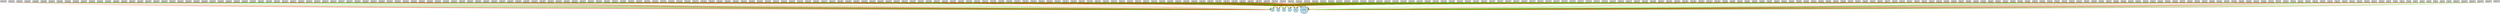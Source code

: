 digraph {
	node [fontsize=9 height=0.2 shape=circle width=0.2]
	tile_319 [fillcolor=lightgray shape=box style=filled]
	tile_318 [fillcolor=lightgray shape=box style=filled]
	tile_317 [fillcolor=lightgray shape=box style=filled]
	tile_316 [fillcolor=lightgray shape=box style=filled]
	tile_315 [fillcolor=lightgray shape=box style=filled]
	tile_314 [fillcolor=lightgray shape=box style=filled]
	tile_313 [fillcolor=lightgray shape=box style=filled]
	tile_312 [fillcolor=lightgray shape=box style=filled]
	tile_311 [fillcolor=lightgray shape=box style=filled]
	tile_310 [fillcolor=lightgray shape=box style=filled]
	tile_309 [fillcolor=lightgray shape=box style=filled]
	tile_308 [fillcolor=lightgray shape=box style=filled]
	tile_307 [fillcolor=lightgray shape=box style=filled]
	tile_306 [fillcolor=lightgray shape=box style=filled]
	tile_305 [fillcolor=lightgray shape=box style=filled]
	tile_304 [fillcolor=lightgray shape=box style=filled]
	tile_303 [fillcolor=lightgray shape=box style=filled]
	tile_302 [fillcolor=lightgray shape=box style=filled]
	tile_301 [fillcolor=lightgray shape=box style=filled]
	tile_300 [fillcolor=lightgray shape=box style=filled]
	tile_299 [fillcolor=lightgray shape=box style=filled]
	tile_298 [fillcolor=lightgray shape=box style=filled]
	tile_297 [fillcolor=lightgray shape=box style=filled]
	tile_296 [fillcolor=lightgray shape=box style=filled]
	tile_295 [fillcolor=lightgray shape=box style=filled]
	tile_294 [fillcolor=lightgray shape=box style=filled]
	tile_293 [fillcolor=lightgray shape=box style=filled]
	tile_292 [fillcolor=lightgray shape=box style=filled]
	tile_291 [fillcolor=lightgray shape=box style=filled]
	tile_290 [fillcolor=lightgray shape=box style=filled]
	tile_289 [fillcolor=lightgray shape=box style=filled]
	tile_288 [fillcolor=lightgray shape=box style=filled]
	tile_287 [fillcolor=lightgray shape=box style=filled]
	tile_286 [fillcolor=lightgray shape=box style=filled]
	tile_285 [fillcolor=lightgray shape=box style=filled]
	tile_284 [fillcolor=lightgray shape=box style=filled]
	tile_283 [fillcolor=lightgray shape=box style=filled]
	tile_282 [fillcolor=lightgray shape=box style=filled]
	tile_281 [fillcolor=lightgray shape=box style=filled]
	tile_280 [fillcolor=lightgray shape=box style=filled]
	tile_279 [fillcolor=lightgray shape=box style=filled]
	tile_278 [fillcolor=lightgray shape=box style=filled]
	tile_277 [fillcolor=lightgray shape=box style=filled]
	tile_276 [fillcolor=lightgray shape=box style=filled]
	tile_275 [fillcolor=lightgray shape=box style=filled]
	tile_274 [fillcolor=lightgray shape=box style=filled]
	tile_273 [fillcolor=lightgray shape=box style=filled]
	tile_272 [fillcolor=lightgray shape=box style=filled]
	tile_271 [fillcolor=lightgray shape=box style=filled]
	tile_270 [fillcolor=lightgray shape=box style=filled]
	tile_269 [fillcolor=lightgray shape=box style=filled]
	tile_268 [fillcolor=lightgray shape=box style=filled]
	tile_267 [fillcolor=lightgray shape=box style=filled]
	tile_266 [fillcolor=lightgray shape=box style=filled]
	tile_265 [fillcolor=lightgray shape=box style=filled]
	tile_264 [fillcolor=lightgray shape=box style=filled]
	tile_263 [fillcolor=lightgray shape=box style=filled]
	tile_262 [fillcolor=lightgray shape=box style=filled]
	tile_261 [fillcolor=lightgray shape=box style=filled]
	tile_260 [fillcolor=lightgray shape=box style=filled]
	tile_259 [fillcolor=lightgray shape=box style=filled]
	tile_258 [fillcolor=lightgray shape=box style=filled]
	tile_257 [fillcolor=lightgray shape=box style=filled]
	tile_256 [fillcolor=lightgray shape=box style=filled]
	tile_255 [fillcolor=lightgray shape=box style=filled]
	tile_254 [fillcolor=lightgray shape=box style=filled]
	tile_253 [fillcolor=lightgray shape=box style=filled]
	tile_252 [fillcolor=lightgray shape=box style=filled]
	tile_251 [fillcolor=lightgray shape=box style=filled]
	tile_250 [fillcolor=lightgray shape=box style=filled]
	tile_249 [fillcolor=lightgray shape=box style=filled]
	tile_248 [fillcolor=lightgray shape=box style=filled]
	tile_247 [fillcolor=lightgray shape=box style=filled]
	tile_246 [fillcolor=lightgray shape=box style=filled]
	tile_245 [fillcolor=lightgray shape=box style=filled]
	tile_244 [fillcolor=lightgray shape=box style=filled]
	tile_243 [fillcolor=lightgray shape=box style=filled]
	tile_242 [fillcolor=lightgray shape=box style=filled]
	tile_241 [fillcolor=lightgray shape=box style=filled]
	tile_240 [fillcolor=lightgray shape=box style=filled]
	tile_239 [fillcolor=lightgray shape=box style=filled]
	tile_238 [fillcolor=lightgray shape=box style=filled]
	tile_237 [fillcolor=lightgray shape=box style=filled]
	tile_236 [fillcolor=lightgray shape=box style=filled]
	tile_235 [fillcolor=lightgray shape=box style=filled]
	tile_234 [fillcolor=lightgray shape=box style=filled]
	tile_233 [fillcolor=lightgray shape=box style=filled]
	tile_232 [fillcolor=lightgray shape=box style=filled]
	tile_231 [fillcolor=lightgray shape=box style=filled]
	tile_230 [fillcolor=lightgray shape=box style=filled]
	tile_229 [fillcolor=lightgray shape=box style=filled]
	tile_228 [fillcolor=lightgray shape=box style=filled]
	tile_227 [fillcolor=lightgray shape=box style=filled]
	tile_226 [fillcolor=lightgray shape=box style=filled]
	tile_225 [fillcolor=lightgray shape=box style=filled]
	tile_224 [fillcolor=lightgray shape=box style=filled]
	tile_223 [fillcolor=lightgray shape=box style=filled]
	tile_222 [fillcolor=lightgray shape=box style=filled]
	tile_221 [fillcolor=lightgray shape=box style=filled]
	tile_220 [fillcolor=lightgray shape=box style=filled]
	tile_219 [fillcolor=lightgray shape=box style=filled]
	tile_218 [fillcolor=lightgray shape=box style=filled]
	tile_217 [fillcolor=lightgray shape=box style=filled]
	tile_216 [fillcolor=lightgray shape=box style=filled]
	tile_215 [fillcolor=lightgray shape=box style=filled]
	tile_214 [fillcolor=lightgray shape=box style=filled]
	tile_213 [fillcolor=lightgray shape=box style=filled]
	tile_212 [fillcolor=lightgray shape=box style=filled]
	tile_211 [fillcolor=lightgray shape=box style=filled]
	tile_210 [fillcolor=lightgray shape=box style=filled]
	tile_209 [fillcolor=lightgray shape=box style=filled]
	tile_208 [fillcolor=lightgray shape=box style=filled]
	tile_207 [fillcolor=lightgray shape=box style=filled]
	tile_206 [fillcolor=lightgray shape=box style=filled]
	tile_205 [fillcolor=lightgray shape=box style=filled]
	tile_204 [fillcolor=lightgray shape=box style=filled]
	tile_203 [fillcolor=lightgray shape=box style=filled]
	tile_202 [fillcolor=lightgray shape=box style=filled]
	tile_201 [fillcolor=lightgray shape=box style=filled]
	tile_200 [fillcolor=lightgray shape=box style=filled]
	tile_199 [fillcolor=lightgray shape=box style=filled]
	tile_198 [fillcolor=lightgray shape=box style=filled]
	tile_197 [fillcolor=lightgray shape=box style=filled]
	tile_196 [fillcolor=lightgray shape=box style=filled]
	tile_195 [fillcolor=lightgray shape=box style=filled]
	tile_194 [fillcolor=lightgray shape=box style=filled]
	tile_193 [fillcolor=lightgray shape=box style=filled]
	tile_192 [fillcolor=lightgray shape=box style=filled]
	tile_191 [fillcolor=lightgray shape=box style=filled]
	tile_190 [fillcolor=lightgray shape=box style=filled]
	tile_189 [fillcolor=lightgray shape=box style=filled]
	tile_188 [fillcolor=lightgray shape=box style=filled]
	tile_187 [fillcolor=lightgray shape=box style=filled]
	tile_186 [fillcolor=lightgray shape=box style=filled]
	tile_185 [fillcolor=lightgray shape=box style=filled]
	tile_184 [fillcolor=lightgray shape=box style=filled]
	tile_183 [fillcolor=lightgray shape=box style=filled]
	tile_182 [fillcolor=lightgray shape=box style=filled]
	tile_181 [fillcolor=lightgray shape=box style=filled]
	tile_180 [fillcolor=lightgray shape=box style=filled]
	tile_179 [fillcolor=lightgray shape=box style=filled]
	tile_178 [fillcolor=lightgray shape=box style=filled]
	tile_177 [fillcolor=lightgray shape=box style=filled]
	tile_176 [fillcolor=lightgray shape=box style=filled]
	tile_175 [fillcolor=lightgray shape=box style=filled]
	tile_174 [fillcolor=lightgray shape=box style=filled]
	tile_173 [fillcolor=lightgray shape=box style=filled]
	tile_172 [fillcolor=lightgray shape=box style=filled]
	tile_171 [fillcolor=lightgray shape=box style=filled]
	tile_170 [fillcolor=lightgray shape=box style=filled]
	tile_169 [fillcolor=lightgray shape=box style=filled]
	tile_168 [fillcolor=lightgray shape=box style=filled]
	tile_167 [fillcolor=lightgray shape=box style=filled]
	tile_166 [fillcolor=lightgray shape=box style=filled]
	tile_165 [fillcolor=lightgray shape=box style=filled]
	tile_164 [fillcolor=lightgray shape=box style=filled]
	tile_163 [fillcolor=lightgray shape=box style=filled]
	tile_162 [fillcolor=lightgray shape=box style=filled]
	tile_161 [fillcolor=lightgray shape=box style=filled]
	tile_160 [fillcolor=lightgray shape=box style=filled]
	tile_159 [fillcolor=lightgray shape=box style=filled]
	tile_158 [fillcolor=lightgray shape=box style=filled]
	tile_157 [fillcolor=lightgray shape=box style=filled]
	tile_156 [fillcolor=lightgray shape=box style=filled]
	tile_155 [fillcolor=lightgray shape=box style=filled]
	tile_154 [fillcolor=lightgray shape=box style=filled]
	tile_153 [fillcolor=lightgray shape=box style=filled]
	tile_152 [fillcolor=lightgray shape=box style=filled]
	tile_151 [fillcolor=lightgray shape=box style=filled]
	tile_150 [fillcolor=lightgray shape=box style=filled]
	tile_149 [fillcolor=lightgray shape=box style=filled]
	tile_148 [fillcolor=lightgray shape=box style=filled]
	tile_147 [fillcolor=lightgray shape=box style=filled]
	tile_146 [fillcolor=lightgray shape=box style=filled]
	tile_145 [fillcolor=lightgray shape=box style=filled]
	tile_144 [fillcolor=lightgray shape=box style=filled]
	tile_143 [fillcolor=lightgray shape=box style=filled]
	tile_142 [fillcolor=lightgray shape=box style=filled]
	tile_141 [fillcolor=lightgray shape=box style=filled]
	tile_140 [fillcolor=lightgray shape=box style=filled]
	tile_139 [fillcolor=lightgray shape=box style=filled]
	tile_138 [fillcolor=lightgray shape=box style=filled]
	tile_137 [fillcolor=lightgray shape=box style=filled]
	tile_136 [fillcolor=lightgray shape=box style=filled]
	tile_135 [fillcolor=lightgray shape=box style=filled]
	tile_134 [fillcolor=lightgray shape=box style=filled]
	tile_133 [fillcolor=lightgray shape=box style=filled]
	tile_132 [fillcolor=lightgray shape=box style=filled]
	tile_131 [fillcolor=lightgray shape=box style=filled]
	tile_130 [fillcolor=lightgray shape=box style=filled]
	tile_129 [fillcolor=lightgray shape=box style=filled]
	tile_128 [fillcolor=lightgray shape=box style=filled]
	tile_127 [fillcolor=lightgray shape=box style=filled]
	tile_126 [fillcolor=lightgray shape=box style=filled]
	tile_125 [fillcolor=lightgray shape=box style=filled]
	tile_124 [fillcolor=lightgray shape=box style=filled]
	tile_123 [fillcolor=lightgray shape=box style=filled]
	tile_122 [fillcolor=lightgray shape=box style=filled]
	tile_121 [fillcolor=lightgray shape=box style=filled]
	tile_120 [fillcolor=lightgray shape=box style=filled]
	tile_119 [fillcolor=lightgray shape=box style=filled]
	tile_118 [fillcolor=lightgray shape=box style=filled]
	tile_117 [fillcolor=lightgray shape=box style=filled]
	tile_116 [fillcolor=lightgray shape=box style=filled]
	tile_115 [fillcolor=lightgray shape=box style=filled]
	tile_114 [fillcolor=lightgray shape=box style=filled]
	tile_113 [fillcolor=lightgray shape=box style=filled]
	tile_112 [fillcolor=lightgray shape=box style=filled]
	tile_111 [fillcolor=lightgray shape=box style=filled]
	tile_110 [fillcolor=lightgray shape=box style=filled]
	tile_109 [fillcolor=lightgray shape=box style=filled]
	tile_108 [fillcolor=lightgray shape=box style=filled]
	tile_107 [fillcolor=lightgray shape=box style=filled]
	tile_106 [fillcolor=lightgray shape=box style=filled]
	tile_105 [fillcolor=lightgray shape=box style=filled]
	tile_104 [fillcolor=lightgray shape=box style=filled]
	tile_103 [fillcolor=lightgray shape=box style=filled]
	tile_102 [fillcolor=lightgray shape=box style=filled]
	tile_101 [fillcolor=lightgray shape=box style=filled]
	tile_100 [fillcolor=lightgray shape=box style=filled]
	tile_99 [fillcolor=lightgray shape=box style=filled]
	tile_98 [fillcolor=lightgray shape=box style=filled]
	tile_97 [fillcolor=lightgray shape=box style=filled]
	tile_96 [fillcolor=lightgray shape=box style=filled]
	tile_95 [fillcolor=lightgray shape=box style=filled]
	tile_94 [fillcolor=lightgray shape=box style=filled]
	tile_93 [fillcolor=lightgray shape=box style=filled]
	tile_92 [fillcolor=lightgray shape=box style=filled]
	tile_91 [fillcolor=lightgray shape=box style=filled]
	tile_90 [fillcolor=lightgray shape=box style=filled]
	tile_89 [fillcolor=lightgray shape=box style=filled]
	tile_88 [fillcolor=lightgray shape=box style=filled]
	tile_87 [fillcolor=lightgray shape=box style=filled]
	tile_86 [fillcolor=lightgray shape=box style=filled]
	tile_85 [fillcolor=lightgray shape=box style=filled]
	tile_84 [fillcolor=lightgray shape=box style=filled]
	tile_83 [fillcolor=lightgray shape=box style=filled]
	tile_82 [fillcolor=lightgray shape=box style=filled]
	tile_81 [fillcolor=lightgray shape=box style=filled]
	tile_80 [fillcolor=lightgray shape=box style=filled]
	tile_79 [fillcolor=lightgray shape=box style=filled]
	tile_78 [fillcolor=lightgray shape=box style=filled]
	tile_77 [fillcolor=lightgray shape=box style=filled]
	tile_76 [fillcolor=lightgray shape=box style=filled]
	tile_75 [fillcolor=lightgray shape=box style=filled]
	tile_74 [fillcolor=lightgray shape=box style=filled]
	tile_73 [fillcolor=lightgray shape=box style=filled]
	tile_72 [fillcolor=lightgray shape=box style=filled]
	tile_71 [fillcolor=lightgray shape=box style=filled]
	tile_70 [fillcolor=lightgray shape=box style=filled]
	tile_69 [fillcolor=lightgray shape=box style=filled]
	tile_68 [fillcolor=lightgray shape=box style=filled]
	tile_67 [fillcolor=lightgray shape=box style=filled]
	tile_66 [fillcolor=lightgray shape=box style=filled]
	tile_65 [fillcolor=lightgray shape=box style=filled]
	tile_64 [fillcolor=lightgray shape=box style=filled]
	tile_63 [fillcolor=lightgray shape=box style=filled]
	tile_62 [fillcolor=lightgray shape=box style=filled]
	tile_61 [fillcolor=lightgray shape=box style=filled]
	tile_60 [fillcolor=lightgray shape=box style=filled]
	tile_59 [fillcolor=lightgray shape=box style=filled]
	tile_58 [fillcolor=lightgray shape=box style=filled]
	tile_57 [fillcolor=lightgray shape=box style=filled]
	tile_56 [fillcolor=lightgray shape=box style=filled]
	tile_55 [fillcolor=lightgray shape=box style=filled]
	tile_54 [fillcolor=lightgray shape=box style=filled]
	tile_53 [fillcolor=lightgray shape=box style=filled]
	tile_52 [fillcolor=lightgray shape=box style=filled]
	tile_51 [fillcolor=lightgray shape=box style=filled]
	tile_50 [fillcolor=lightgray shape=box style=filled]
	tile_49 [fillcolor=lightgray shape=box style=filled]
	tile_48 [fillcolor=lightgray shape=box style=filled]
	tile_47 [fillcolor=lightgray shape=box style=filled]
	tile_46 [fillcolor=lightgray shape=box style=filled]
	tile_45 [fillcolor=lightgray shape=box style=filled]
	tile_44 [fillcolor=lightgray shape=box style=filled]
	tile_43 [fillcolor=lightgray shape=box style=filled]
	tile_42 [fillcolor=lightgray shape=box style=filled]
	tile_41 [fillcolor=lightgray shape=box style=filled]
	tile_40 [fillcolor=lightgray shape=box style=filled]
	tile_39 [fillcolor=lightgray shape=box style=filled]
	tile_38 [fillcolor=lightgray shape=box style=filled]
	tile_37 [fillcolor=lightgray shape=box style=filled]
	tile_36 [fillcolor=lightgray shape=box style=filled]
	tile_35 [fillcolor=lightgray shape=box style=filled]
	tile_34 [fillcolor=lightgray shape=box style=filled]
	tile_33 [fillcolor=lightgray shape=box style=filled]
	tile_32 [fillcolor=lightgray shape=box style=filled]
	tile_31 [fillcolor=lightgray shape=box style=filled]
	tile_30 [fillcolor=lightgray shape=box style=filled]
	tile_29 [fillcolor=lightgray shape=box style=filled]
	tile_28 [fillcolor=lightgray shape=box style=filled]
	tile_27 [fillcolor=lightgray shape=box style=filled]
	tile_26 [fillcolor=lightgray shape=box style=filled]
	tile_25 [fillcolor=lightgray shape=box style=filled]
	tile_24 [fillcolor=lightgray shape=box style=filled]
	tile_23 [fillcolor=lightgray shape=box style=filled]
	tile_22 [fillcolor=lightgray shape=box style=filled]
	tile_21 [fillcolor=lightgray shape=box style=filled]
	tile_20 [fillcolor=lightgray shape=box style=filled]
	tile_19 [fillcolor=lightgray shape=box style=filled]
	tile_18 [fillcolor=lightgray shape=box style=filled]
	tile_17 [fillcolor=lightgray shape=box style=filled]
	tile_16 [fillcolor=lightgray shape=box style=filled]
	tile_15 [fillcolor=lightgray shape=box style=filled]
	tile_14 [fillcolor=lightgray shape=box style=filled]
	tile_13 [fillcolor=lightgray shape=box style=filled]
	tile_12 [fillcolor=lightgray shape=box style=filled]
	tile_11 [fillcolor=lightgray shape=box style=filled]
	tile_10 [fillcolor=lightgray shape=box style=filled]
	tile_9 [fillcolor=lightgray shape=box style=filled]
	tile_8 [fillcolor=lightgray shape=box style=filled]
	tile_7 [fillcolor=lightgray shape=box style=filled]
	tile_6 [fillcolor=lightgray shape=box style=filled]
	tile_5 [fillcolor=lightgray shape=box style=filled]
	tile_4 [fillcolor=lightgray shape=box style=filled]
	tile_3 [fillcolor=lightgray shape=box style=filled]
	tile_2 [fillcolor=lightgray shape=box style=filled]
	tile_1 [fillcolor=lightgray shape=box style=filled]
	tile_0 [fillcolor=lightgray shape=box style=filled]
	A [fillcolor=lightblue style=filled]
	B [fillcolor=lightblue style=filled]
	X [fillcolor=lightblue style=filled]
	Y [fillcolor=lightblue style=filled]
	UP [fillcolor=lightblue style=filled]
	DOWN [fillcolor=lightblue style=filled]
	tile_319 -> A [color=green penwidth=0.24668888044461743 style=solid]
	tile_319 -> B [color=red penwidth=0.48214805493781776 style=solid]
	tile_319 -> X [color=red penwidth=0.10284181144684242 style=solid]
	tile_319 -> Y [color=green penwidth=0.23253813425892078 style=solid]
	tile_319 -> UP [color=green penwidth=0.40368814790041996 style=solid]
	tile_319 -> DOWN [color=green penwidth=0.16437065671870982 style=solid]
	tile_318 -> A [color=green penwidth=0.20404664176672443 style=solid]
	tile_318 -> B [color=red penwidth=0.14806687106159766 style=solid]
	tile_318 -> X [color=green penwidth=0.12814677968828245 style=solid]
	tile_318 -> Y [color=red penwidth=0.1344958266212476 style=solid]
	tile_318 -> UP [color=green penwidth=0.31518057028016644 style=solid]
	tile_318 -> DOWN [color=green penwidth=0.19810714899266965 style=solid]
	tile_317 -> A [color=green penwidth=0.11591389732488547 style=solid]
	tile_317 -> B [color=green penwidth=0.3380152045763339 style=solid]
	tile_317 -> X [color=green penwidth=0.42853968016595734 style=solid]
	tile_317 -> Y [color=red penwidth=0.43697360417397724 style=solid]
	tile_317 -> UP [color=green penwidth=0.16799320716337277 style=solid]
	tile_317 -> DOWN [color=green penwidth=0.2918229174069278 style=solid]
	tile_316 -> A [color=green penwidth=0.11352685602703355 style=solid]
	tile_316 -> B [color=green penwidth=0.3220291156234577 style=solid]
	tile_316 -> X [color=red penwidth=0.1209976386933736 style=solid]
	tile_316 -> Y [color=red penwidth=0.24949314178058543 style=solid]
	tile_316 -> UP [color=green penwidth=0.1949129221543032 style=solid]
	tile_316 -> DOWN [color=red penwidth=0.48756913343300234 style=solid]
	tile_315 -> A [color=green penwidth=0.16244672959672318 style=solid]
	tile_315 -> B [color=green penwidth=0.8888738538712323 style=solid]
	tile_315 -> X [color=red penwidth=0.17795180428824348 style=solid]
	tile_315 -> Y [color=red penwidth=0.4467384793181096 style=solid]
	tile_315 -> UP [color=green penwidth=0.13687738999877996 style=solid]
	tile_315 -> DOWN [color=green penwidth=0.1924173406979762 style=solid]
	tile_314 -> A [color=red penwidth=0.18079292006076525 style=solid]
	tile_314 -> B [color=red penwidth=0.2826458844554438 style=solid]
	tile_314 -> X [color=green penwidth=0.25893977310853356 style=solid]
	tile_314 -> Y [color=green penwidth=0.12608077497405967 style=solid]
	tile_314 -> UP [color=green penwidth=0.11285769046318397 style=solid]
	tile_314 -> DOWN [color=green penwidth=0.22453084783551241 style=solid]
	tile_313 -> A [color=red penwidth=0.11605032467330952 style=solid]
	tile_313 -> B [color=green penwidth=0.3515044286245248 style=solid]
	tile_313 -> X [color=red penwidth=0.10060244113469663 style=solid]
	tile_313 -> Y [color=red penwidth=0.38818376053054593 style=solid]
	tile_313 -> UP [color=green penwidth=0.13970493240216802 style=solid]
	tile_313 -> DOWN [color=red penwidth=0.3332361755733586 style=solid]
	tile_312 -> A [color=red penwidth=0.2002118518761084 style=solid]
	tile_312 -> B [color=green penwidth=0.19659533178274985 style=solid]
	tile_312 -> X [color=green penwidth=0.3742911657774779 style=solid]
	tile_312 -> Y [color=red penwidth=0.1836970837866707 style=solid]
	tile_312 -> UP [color=red penwidth=0.3132490131459358 style=solid]
	tile_312 -> DOWN [color=green penwidth=0.11635310034083603 style=solid]
	tile_311 -> A [color=red penwidth=0.19555259632493144 style=solid]
	tile_311 -> B [color=red penwidth=0.1356445390422186 style=solid]
	tile_311 -> X [color=red penwidth=0.4190578540178189 style=solid]
	tile_311 -> Y [color=green penwidth=0.16226296218810926 style=solid]
	tile_311 -> UP [color=green penwidth=0.21499283155294005 style=solid]
	tile_311 -> DOWN [color=red penwidth=0.23776395208113685 style=solid]
	tile_310 -> A [color=red penwidth=0.3017469466371815 style=solid]
	tile_310 -> B [color=green penwidth=0.18915158623479283 style=solid]
	tile_310 -> X [color=green penwidth=0.49165223418035575 style=solid]
	tile_310 -> Y [color=green penwidth=0.4438282749155531 style=solid]
	tile_310 -> UP [color=red penwidth=0.1270433405336652 style=solid]
	tile_310 -> DOWN [color=green penwidth=0.13286009733401055 style=solid]
	tile_309 -> A [color=green penwidth=0.16192286473980227 style=solid]
	tile_309 -> B [color=red penwidth=0.3682563831363005 style=solid]
	tile_309 -> X [color=green penwidth=0.182502300460003 style=solid]
	tile_309 -> Y [color=green penwidth=0.26595483109566787 style=solid]
	tile_309 -> UP [color=red penwidth=0.2932508795384394 style=solid]
	tile_309 -> DOWN [color=green penwidth=0.1656306330781941 style=solid]
	tile_308 -> A [color=red penwidth=0.17718664277284257 style=solid]
	tile_308 -> B [color=green penwidth=0.11118733216823123 style=solid]
	tile_308 -> X [color=green penwidth=0.1069091745953362 style=solid]
	tile_308 -> Y [color=red penwidth=0.22856967367734093 style=solid]
	tile_308 -> UP [color=green penwidth=0.15135107924815241 style=solid]
	tile_308 -> DOWN [color=green penwidth=0.10931803595570247 style=solid]
	tile_307 -> A [color=red penwidth=0.2450336495104438 style=solid]
	tile_307 -> B [color=red penwidth=0.343566963320873 style=solid]
	tile_307 -> X [color=green penwidth=0.18954327431431936 style=solid]
	tile_307 -> Y [color=green penwidth=0.344295612010172 style=solid]
	tile_307 -> UP [color=green penwidth=0.1808754890320648 style=solid]
	tile_307 -> DOWN [color=green penwidth=0.1234196149997662 style=solid]
	tile_306 -> A [color=red penwidth=0.1742523232365109 style=solid]
	tile_306 -> B [color=red penwidth=0.32632075921005943 style=solid]
	tile_306 -> X [color=red penwidth=0.3274873674561287 style=solid]
	tile_306 -> Y [color=red penwidth=0.25303648358931863 style=solid]
	tile_306 -> UP [color=green penwidth=0.18742783169847105 style=solid]
	tile_306 -> DOWN [color=red penwidth=0.18931738322769331 style=solid]
	tile_305 -> A [color=red penwidth=0.549450434615193 style=solid]
	tile_305 -> B [color=green penwidth=0.10194259204451028 style=solid]
	tile_305 -> X [color=red penwidth=0.39830537035425995 style=solid]
	tile_305 -> Y [color=green penwidth=0.23123920647942026 style=solid]
	tile_305 -> UP [color=green penwidth=0.13178986058639192 style=solid]
	tile_305 -> DOWN [color=green penwidth=0.24719056629872702 style=solid]
	tile_304 -> A [color=green penwidth=0.13439639496896838 style=solid]
	tile_304 -> B [color=red penwidth=0.11567892948010025 style=solid]
	tile_304 -> X [color=red penwidth=0.17904874481455885 style=solid]
	tile_304 -> Y [color=green penwidth=0.12267764154920305 style=solid]
	tile_304 -> UP [color=green penwidth=0.2472457662289506 style=solid]
	tile_304 -> DOWN [color=green penwidth=0.25908267358012127 style=solid]
	tile_303 -> A [color=red penwidth=0.3355596408392048 style=solid]
	tile_303 -> B [color=red penwidth=0.1039238838061447 style=solid]
	tile_303 -> X [color=red penwidth=0.2268814568055219 style=solid]
	tile_303 -> Y [color=green penwidth=0.274314038062528 style=solid]
	tile_303 -> UP [color=red penwidth=0.467706312646311 style=solid]
	tile_303 -> DOWN [color=green penwidth=0.3511052660654458 style=solid]
	tile_302 -> A [color=green penwidth=0.17877525799493238 style=solid]
	tile_302 -> B [color=red penwidth=0.48671534360791546 style=solid]
	tile_302 -> X [color=red penwidth=0.38363838557823704 style=solid]
	tile_302 -> Y [color=green penwidth=0.2938877521409484 style=solid]
	tile_302 -> UP [color=green penwidth=0.30830077787726207 style=solid]
	tile_302 -> DOWN [color=green penwidth=0.22852693716513536 style=solid]
	tile_301 -> A [color=green penwidth=0.16834172043377965 style=solid]
	tile_301 -> B [color=green penwidth=0.12048330662464449 style=solid]
	tile_301 -> X [color=red penwidth=0.2088953979505686 style=solid]
	tile_301 -> Y [color=green penwidth=0.40211972220973324 style=solid]
	tile_301 -> UP [color=green penwidth=0.2881113494328937 style=solid]
	tile_301 -> DOWN [color=red penwidth=0.2915061821946787 style=solid]
	tile_300 -> A [color=red penwidth=0.23148936039372944 style=solid]
	tile_300 -> B [color=red penwidth=0.3897380371036311 style=solid]
	tile_300 -> X [color=red penwidth=0.12859633833633788 style=solid]
	tile_300 -> Y [color=red penwidth=0.27540756140475 style=solid]
	tile_300 -> UP [color=green penwidth=0.29307587456439477 style=solid]
	tile_300 -> DOWN [color=green penwidth=0.18213864794763707 style=solid]
	tile_299 -> A [color=red penwidth=0.22677754939513517 style=solid]
	tile_299 -> B [color=red penwidth=0.4675682149694257 style=solid]
	tile_299 -> X [color=green penwidth=0.2589779519456922 style=solid]
	tile_299 -> Y [color=red penwidth=0.6013457854242114 style=solid]
	tile_299 -> UP [color=red penwidth=0.2377058365259222 style=solid]
	tile_299 -> DOWN [color=green penwidth=0.1531517906639772 style=solid]
	tile_298 -> A [color=red penwidth=0.18396680910080251 style=solid]
	tile_298 -> B [color=red penwidth=0.1435933056040796 style=solid]
	tile_298 -> X [color=red penwidth=0.2920818755806426 style=solid]
	tile_298 -> Y [color=green penwidth=0.13484788980758677 style=solid]
	tile_298 -> UP [color=red penwidth=0.28198855337464546 style=solid]
	tile_298 -> DOWN [color=green penwidth=0.11341061047627382 style=solid]
	tile_297 -> A [color=red penwidth=0.10848992246479167 style=solid]
	tile_297 -> B [color=red penwidth=0.14661036785385528 style=solid]
	tile_297 -> X [color=red penwidth=0.11592710012289018 style=solid]
	tile_297 -> Y [color=green penwidth=0.16863695981920346 style=solid]
	tile_297 -> UP [color=red penwidth=0.1925258697851689 style=solid]
	tile_297 -> DOWN [color=green penwidth=0.3625001053450556 style=solid]
	tile_296 -> A [color=red penwidth=0.17559818519216658 style=solid]
	tile_296 -> B [color=green penwidth=0.1346556350598614 style=solid]
	tile_296 -> X [color=green penwidth=0.10680719188656128 style=solid]
	tile_296 -> Y [color=green penwidth=0.224004163598838 style=solid]
	tile_296 -> UP [color=green penwidth=0.34301350994884416 style=solid]
	tile_296 -> DOWN [color=green penwidth=0.23402549105691342 style=solid]
	tile_295 -> A [color=red penwidth=0.28951526281574996 style=solid]
	tile_295 -> B [color=green penwidth=0.3326828888988463 style=solid]
	tile_295 -> X [color=red penwidth=0.11344214473082431 style=solid]
	tile_295 -> Y [color=green penwidth=0.159738330286191 style=solid]
	tile_295 -> UP [color=green penwidth=0.2106663147414726 style=solid]
	tile_295 -> DOWN [color=red penwidth=0.21201050193743967 style=solid]
	tile_294 -> A [color=green penwidth=0.1959019354576461 style=solid]
	tile_294 -> B [color=red penwidth=0.15202438228972948 style=solid]
	tile_294 -> X [color=green penwidth=0.2880620015506247 style=solid]
	tile_294 -> Y [color=red penwidth=0.2001494223293409 style=solid]
	tile_294 -> UP [color=green penwidth=0.306250941498835 style=solid]
	tile_294 -> DOWN [color=green penwidth=0.2974426419277918 style=solid]
	tile_293 -> A [color=red penwidth=0.17352433597685715 style=solid]
	tile_293 -> B [color=green penwidth=0.1978714928648747 style=solid]
	tile_293 -> X [color=red penwidth=0.12106965249567066 style=solid]
	tile_293 -> Y [color=red penwidth=0.36643459163443226 style=solid]
	tile_293 -> UP [color=green penwidth=0.18675052583707208 style=solid]
	tile_293 -> DOWN [color=red penwidth=0.4740968291737875 style=solid]
	tile_292 -> A [color=red penwidth=0.17196434574252417 style=solid]
	tile_292 -> B [color=red penwidth=0.28314472494552684 style=solid]
	tile_292 -> X [color=green penwidth=0.11372681811725789 style=solid]
	tile_292 -> Y [color=red penwidth=0.2991384270663868 style=solid]
	tile_292 -> UP [color=red penwidth=0.6493847815678412 style=solid]
	tile_292 -> DOWN [color=green penwidth=0.13463458912813897 style=solid]
	tile_291 -> A [color=green penwidth=0.21936230345477858 style=solid]
	tile_291 -> B [color=red penwidth=0.1811299696715027 style=solid]
	tile_291 -> X [color=green penwidth=0.224086678224999 style=solid]
	tile_291 -> Y [color=green penwidth=0.14714594533177833 style=solid]
	tile_291 -> UP [color=red penwidth=0.20428243524910683 style=solid]
	tile_291 -> DOWN [color=red penwidth=0.28490002434437867 style=solid]
	tile_290 -> A [color=green penwidth=0.20945877341805447 style=solid]
	tile_290 -> B [color=red penwidth=0.2003728191291574 style=solid]
	tile_290 -> X [color=red penwidth=0.4031411473498978 style=solid]
	tile_290 -> Y [color=red penwidth=0.2932454794892375 style=solid]
	tile_290 -> UP [color=green penwidth=0.2795459797226236 style=solid]
	tile_290 -> DOWN [color=red penwidth=0.4114093165804189 style=solid]
	tile_289 -> A [color=green penwidth=0.24428120785237795 style=solid]
	tile_289 -> B [color=red penwidth=0.29873767140184493 style=solid]
	tile_289 -> X [color=red penwidth=0.2378793165464807 style=solid]
	tile_289 -> Y [color=green penwidth=0.5822256724356872 style=solid]
	tile_289 -> UP [color=green penwidth=0.2826505365709169 style=solid]
	tile_289 -> DOWN [color=red penwidth=0.13360736116049338 style=solid]
	tile_288 -> A [color=green penwidth=0.3298443449218593 style=solid]
	tile_288 -> B [color=red penwidth=0.31717904407906594 style=solid]
	tile_288 -> X [color=red penwidth=0.11326755737435075 style=solid]
	tile_288 -> Y [color=green penwidth=0.1641701336109047 style=solid]
	tile_288 -> UP [color=green penwidth=0.3507716437804853 style=solid]
	tile_288 -> DOWN [color=red penwidth=0.18751955752622584 style=solid]
	tile_287 -> A [color=green penwidth=0.18865318239311907 style=solid]
	tile_287 -> B [color=red penwidth=0.13870925015516958 style=solid]
	tile_287 -> X [color=red penwidth=0.23288573282758085 style=solid]
	tile_287 -> Y [color=red penwidth=0.21743382162355732 style=solid]
	tile_287 -> UP [color=green penwidth=0.1877877365034144 style=solid]
	tile_287 -> DOWN [color=red penwidth=0.30765147006881266 style=solid]
	tile_286 -> A [color=green penwidth=0.13708996166952123 style=solid]
	tile_286 -> B [color=red penwidth=0.2900005080279733 style=solid]
	tile_286 -> X [color=red penwidth=0.5202875195161021 style=solid]
	tile_286 -> Y [color=red penwidth=0.2941978734139405 style=solid]
	tile_286 -> UP [color=green penwidth=0.11031940642530794 style=solid]
	tile_286 -> DOWN [color=green penwidth=0.2152432922999331 style=solid]
	tile_285 -> A [color=red penwidth=0.1825842583720294 style=solid]
	tile_285 -> B [color=green penwidth=0.30805187285166685 style=solid]
	tile_285 -> X [color=green penwidth=0.185055188374968 style=solid]
	tile_285 -> Y [color=green penwidth=0.5188281398188235 style=solid]
	tile_285 -> UP [color=green penwidth=0.32997252675430105 style=solid]
	tile_285 -> DOWN [color=green penwidth=0.516585056415688 style=solid]
	tile_284 -> A [color=green penwidth=0.18963402333817797 style=solid]
	tile_284 -> B [color=red penwidth=0.20805143841262796 style=solid]
	tile_284 -> X [color=red penwidth=0.1992218848366299 style=solid]
	tile_284 -> Y [color=green penwidth=0.2041923783528991 style=solid]
	tile_284 -> UP [color=green penwidth=0.32550039521767193 style=solid]
	tile_284 -> DOWN [color=green penwidth=0.5068469785455905 style=solid]
	tile_283 -> A [color=green penwidth=0.21742248708177708 style=solid]
	tile_283 -> B [color=red penwidth=0.2798034380110114 style=solid]
	tile_283 -> X [color=green penwidth=0.11871573807637484 style=solid]
	tile_283 -> Y [color=red penwidth=0.4233596027257077 style=solid]
	tile_283 -> UP [color=green penwidth=0.17829309726936649 style=solid]
	tile_283 -> DOWN [color=green penwidth=0.20981125726012234 style=solid]
	tile_282 -> A [color=green penwidth=0.14128032475510574 style=solid]
	tile_282 -> B [color=green penwidth=0.6663281524000774 style=solid]
	tile_282 -> X [color=green penwidth=0.3282630195587368 style=solid]
	tile_282 -> Y [color=green penwidth=0.33695725260974807 style=solid]
	tile_282 -> UP [color=green penwidth=0.1646971499290032 style=solid]
	tile_282 -> DOWN [color=red penwidth=0.16743729000966268 style=solid]
	tile_281 -> A [color=green penwidth=0.20485375726529367 style=solid]
	tile_281 -> B [color=green penwidth=0.124347275943261 style=solid]
	tile_281 -> X [color=green penwidth=0.18642566423878845 style=solid]
	tile_281 -> Y [color=green penwidth=0.18283906426751495 style=solid]
	tile_281 -> UP [color=green penwidth=0.3519394285189057 style=solid]
	tile_281 -> DOWN [color=green penwidth=0.17373500732272917 style=solid]
	tile_280 -> A [color=red penwidth=0.12856252112508137 style=solid]
	tile_280 -> B [color=red penwidth=0.28519989948191626 style=solid]
	tile_280 -> X [color=red penwidth=0.5136125073220187 style=solid]
	tile_280 -> Y [color=green penwidth=0.2627360090183587 style=solid]
	tile_280 -> UP [color=red penwidth=0.38724684422348343 style=solid]
	tile_280 -> DOWN [color=red penwidth=0.16192348780591476 style=solid]
	tile_279 -> A [color=red penwidth=0.30357495868372253 style=solid]
	tile_279 -> B [color=green penwidth=0.24500485280988418 style=solid]
	tile_279 -> X [color=red penwidth=0.38128266863038274 style=solid]
	tile_279 -> Y [color=red penwidth=0.22154496914264102 style=solid]
	tile_279 -> UP [color=green penwidth=0.12962283473538522 style=solid]
	tile_279 -> DOWN [color=green penwidth=0.24783361448763722 style=solid]
	tile_278 -> A [color=red penwidth=0.21451345440446112 style=solid]
	tile_278 -> B [color=red penwidth=0.32262109498221025 style=solid]
	tile_278 -> X [color=green penwidth=0.20449105452473643 style=solid]
	tile_278 -> Y [color=red penwidth=0.20456883457202873 style=solid]
	tile_278 -> UP [color=green penwidth=0.148714779290749 style=solid]
	tile_278 -> DOWN [color=red penwidth=0.4339655836520959 style=solid]
	tile_277 -> A [color=green penwidth=0.19651260042388985 style=solid]
	tile_277 -> B [color=green penwidth=0.1855566784947326 style=solid]
	tile_277 -> X [color=green penwidth=0.39293688476377886 style=solid]
	tile_277 -> Y [color=green penwidth=0.3352243010320369 style=solid]
	tile_277 -> UP [color=red penwidth=0.10408649629208533 style=solid]
	tile_277 -> DOWN [color=red penwidth=0.4695601463509771 style=solid]
	tile_276 -> A [color=green penwidth=0.33927349453057987 style=solid]
	tile_276 -> B [color=red penwidth=0.12195867983086808 style=solid]
	tile_276 -> X [color=red penwidth=0.2568620752942464 style=solid]
	tile_276 -> Y [color=green penwidth=0.2174621790275027 style=solid]
	tile_276 -> UP [color=red penwidth=0.10351287490256163 style=solid]
	tile_276 -> DOWN [color=green penwidth=0.28281765774683804 style=solid]
	tile_275 -> A [color=green penwidth=0.2159979248807771 style=solid]
	tile_275 -> B [color=red penwidth=0.35212060785595445 style=solid]
	tile_275 -> X [color=red penwidth=0.19108034432757198 style=solid]
	tile_275 -> Y [color=red penwidth=0.17409725766439094 style=solid]
	tile_275 -> UP [color=green penwidth=0.281042027096699 style=solid]
	tile_275 -> DOWN [color=green penwidth=0.11249542973560778 style=solid]
	tile_274 -> A [color=green penwidth=0.35971283306848256 style=solid]
	tile_274 -> B [color=red penwidth=0.23135393167228888 style=solid]
	tile_274 -> X [color=red penwidth=0.11640039020331774 style=solid]
	tile_274 -> Y [color=green penwidth=0.29359312495436607 style=solid]
	tile_274 -> UP [color=red penwidth=0.3517509100454135 style=solid]
	tile_274 -> DOWN [color=green penwidth=0.25441950057232415 style=solid]
	tile_273 -> A [color=red penwidth=0.12514105840380346 style=solid]
	tile_273 -> B [color=red penwidth=0.24955803314906 style=solid]
	tile_273 -> X [color=green penwidth=0.3373855208408827 style=solid]
	tile_273 -> Y [color=green penwidth=0.11384599248769728 style=solid]
	tile_273 -> UP [color=green penwidth=0.4466896933362995 style=solid]
	tile_273 -> DOWN [color=green penwidth=0.2604191329204397 style=solid]
	tile_272 -> A [color=green penwidth=0.36673642188517785 style=solid]
	tile_272 -> B [color=red penwidth=0.13195524545893292 style=solid]
	tile_272 -> X [color=red penwidth=0.15597366131440893 style=solid]
	tile_272 -> Y [color=red penwidth=0.3979379923660715 style=solid]
	tile_272 -> UP [color=green penwidth=0.32280845681876846 style=solid]
	tile_272 -> DOWN [color=green penwidth=0.36628936404205337 style=solid]
	tile_271 -> A [color=red penwidth=0.3406476104410084 style=solid]
	tile_271 -> B [color=green penwidth=0.33190834999970115 style=solid]
	tile_271 -> X [color=green penwidth=0.1064948029833972 style=solid]
	tile_271 -> Y [color=green penwidth=0.3054706882660273 style=solid]
	tile_271 -> UP [color=green penwidth=0.20009374387120182 style=solid]
	tile_271 -> DOWN [color=red penwidth=0.3368915120427397 style=solid]
	tile_270 -> A [color=red penwidth=0.16033607459145377 style=solid]
	tile_270 -> B [color=green penwidth=0.16622761655414053 style=solid]
	tile_270 -> X [color=green penwidth=0.33596990930152765 style=solid]
	tile_270 -> Y [color=red penwidth=0.31160480003311647 style=solid]
	tile_270 -> UP [color=red penwidth=0.3463567315607885 style=solid]
	tile_270 -> DOWN [color=green penwidth=0.2949609558861982 style=solid]
	tile_269 -> A [color=red penwidth=0.2820338806906694 style=solid]
	tile_269 -> B [color=red penwidth=0.35647485875755525 style=solid]
	tile_269 -> X [color=green penwidth=0.32854192301886354 style=solid]
	tile_269 -> Y [color=green penwidth=0.1246033300446547 style=solid]
	tile_269 -> UP [color=green penwidth=0.4446492716540933 style=solid]
	tile_269 -> DOWN [color=red penwidth=0.3591729438867415 style=solid]
	tile_268 -> A [color=green penwidth=0.10238139436836673 style=solid]
	tile_268 -> B [color=red penwidth=0.3357816395339775 style=solid]
	tile_268 -> X [color=green penwidth=0.36637945719523013 style=solid]
	tile_268 -> Y [color=red penwidth=0.3700924138164967 style=solid]
	tile_268 -> UP [color=green penwidth=0.23445348949062106 style=solid]
	tile_268 -> DOWN [color=red penwidth=0.29294156618345885 style=solid]
	tile_267 -> A [color=green penwidth=0.15188122088332068 style=solid]
	tile_267 -> B [color=green penwidth=0.14791671436165754 style=solid]
	tile_267 -> X [color=red penwidth=0.4572614042724549 style=solid]
	tile_267 -> Y [color=red penwidth=0.1856449186229898 style=solid]
	tile_267 -> UP [color=red penwidth=0.1113633443100032 style=solid]
	tile_267 -> DOWN [color=red penwidth=0.12816722614488543 style=solid]
	tile_266 -> A [color=green penwidth=0.32131642972770025 style=solid]
	tile_266 -> B [color=green penwidth=0.11964067199803147 style=solid]
	tile_266 -> X [color=red penwidth=0.3269427258829156 style=solid]
	tile_266 -> Y [color=green penwidth=0.3365408458440025 style=solid]
	tile_266 -> UP [color=green penwidth=0.19215168888641534 style=solid]
	tile_266 -> DOWN [color=red penwidth=0.20838787936085093 style=solid]
	tile_265 -> A [color=red penwidth=0.3057921646455719 style=solid]
	tile_265 -> B [color=red penwidth=0.16931002385760602 style=solid]
	tile_265 -> X [color=red penwidth=0.29517569010537476 style=solid]
	tile_265 -> Y [color=green penwidth=0.10827846886349594 style=solid]
	tile_265 -> UP [color=green penwidth=0.25382827982015366 style=solid]
	tile_265 -> DOWN [color=red penwidth=0.25539160675173267 style=solid]
	tile_264 -> A [color=green penwidth=0.397233298027585 style=solid]
	tile_264 -> B [color=green penwidth=0.32211043461841143 style=solid]
	tile_264 -> X [color=green penwidth=0.3111839923247351 style=solid]
	tile_264 -> Y [color=red penwidth=0.31941081910829766 style=solid]
	tile_264 -> UP [color=red penwidth=0.14143946706540483 style=solid]
	tile_264 -> DOWN [color=red penwidth=0.3338196134584466 style=solid]
	tile_263 -> A [color=red penwidth=0.5328686070756665 style=solid]
	tile_263 -> B [color=red penwidth=0.3979574436961514 style=solid]
	tile_263 -> X [color=green penwidth=0.29835763759959233 style=solid]
	tile_263 -> Y [color=red penwidth=0.17192447531843552 style=solid]
	tile_263 -> UP [color=red penwidth=0.13796899788518105 style=solid]
	tile_263 -> DOWN [color=red penwidth=0.4791714790013055 style=solid]
	tile_262 -> A [color=red penwidth=0.22753319312158973 style=solid]
	tile_262 -> B [color=green penwidth=0.11163815313775252 style=solid]
	tile_262 -> X [color=green penwidth=0.14240629655759446 style=solid]
	tile_262 -> Y [color=green penwidth=0.41237151592821253 style=solid]
	tile_262 -> UP [color=red penwidth=0.1354280825344759 style=solid]
	tile_262 -> DOWN [color=red penwidth=0.2778736318689216 style=solid]
	tile_261 -> A [color=green penwidth=0.20352894054006265 style=solid]
	tile_261 -> B [color=red penwidth=0.27240277248092604 style=solid]
	tile_261 -> X [color=green penwidth=0.23610099232611134 style=solid]
	tile_261 -> Y [color=green penwidth=0.478710804431279 style=solid]
	tile_261 -> UP [color=green penwidth=0.2829584491042333 style=solid]
	tile_261 -> DOWN [color=red penwidth=0.3103037225987446 style=solid]
	tile_260 -> A [color=red penwidth=0.170748281027709 style=solid]
	tile_260 -> B [color=green penwidth=0.24478203963665013 style=solid]
	tile_260 -> X [color=red penwidth=0.31607075089342085 style=solid]
	tile_260 -> Y [color=green penwidth=0.19983807181797653 style=solid]
	tile_260 -> UP [color=green penwidth=0.12195132843200142 style=solid]
	tile_260 -> DOWN [color=green penwidth=0.18474108328102937 style=solid]
	tile_259 -> A [color=green penwidth=0.10056759583398768 style=solid]
	tile_259 -> B [color=green penwidth=0.7716518109756146 style=solid]
	tile_259 -> X [color=green penwidth=0.22730867168819954 style=solid]
	tile_259 -> Y [color=green penwidth=0.3729074324879249 style=solid]
	tile_259 -> UP [color=red penwidth=0.20782317502892003 style=solid]
	tile_259 -> DOWN [color=green penwidth=0.15785770546758637 style=solid]
	tile_258 -> A [color=green penwidth=0.2972938393364699 style=solid]
	tile_258 -> B [color=green penwidth=0.7220776481306357 style=solid]
	tile_258 -> X [color=green penwidth=0.12440637869402675 style=solid]
	tile_258 -> Y [color=red penwidth=0.15289577242756397 style=solid]
	tile_258 -> UP [color=green penwidth=0.36675881518568054 style=solid]
	tile_258 -> DOWN [color=red penwidth=0.27252773718801027 style=solid]
	tile_257 -> A [color=red penwidth=0.24377527320602008 style=solid]
	tile_257 -> B [color=red penwidth=0.30413534286698163 style=solid]
	tile_257 -> X [color=green penwidth=0.20043520501033188 style=solid]
	tile_257 -> Y [color=red penwidth=0.10280881154624674 style=solid]
	tile_257 -> UP [color=green penwidth=0.25774667959731346 style=solid]
	tile_257 -> DOWN [color=green penwidth=0.39955402016430486 style=solid]
	tile_256 -> A [color=red penwidth=0.3363118834648605 style=solid]
	tile_256 -> B [color=green penwidth=0.25690164245908664 style=solid]
	tile_256 -> X [color=red penwidth=0.13396244783073544 style=solid]
	tile_256 -> Y [color=red penwidth=0.21789135307543506 style=solid]
	tile_256 -> UP [color=green penwidth=0.2059133121086794 style=solid]
	tile_256 -> DOWN [color=green penwidth=0.3991050165899158 style=solid]
	tile_255 -> A [color=green penwidth=0.295607264265399 style=solid]
	tile_255 -> B [color=red penwidth=0.1610662631759449 style=solid]
	tile_255 -> X [color=red penwidth=0.25824704572161494 style=solid]
	tile_255 -> Y [color=red penwidth=0.10645366350613818 style=solid]
	tile_255 -> UP [color=green penwidth=0.11822173135711701 style=solid]
	tile_255 -> DOWN [color=green penwidth=0.37730061383135816 style=solid]
	tile_254 -> A [color=red penwidth=0.28578248538479123 style=solid]
	tile_254 -> B [color=red penwidth=0.22870809644434306 style=solid]
	tile_254 -> X [color=red penwidth=0.16232736729902703 style=solid]
	tile_254 -> Y [color=red penwidth=0.18870520418676415 style=solid]
	tile_254 -> UP [color=green penwidth=0.15721864386980833 style=solid]
	tile_254 -> DOWN [color=green penwidth=0.19558110000420556 style=solid]
	tile_253 -> A [color=green penwidth=0.2671657165073662 style=solid]
	tile_253 -> B [color=green penwidth=0.38117234618085694 style=solid]
	tile_253 -> X [color=red penwidth=0.21063241875978533 style=solid]
	tile_253 -> Y [color=green penwidth=0.13744301089905211 style=solid]
	tile_253 -> UP [color=red penwidth=0.370056219208342 style=solid]
	tile_253 -> DOWN [color=green penwidth=0.15192698269543964 style=solid]
	tile_252 -> A [color=green penwidth=0.31141386702374574 style=solid]
	tile_252 -> B [color=red penwidth=0.2626051463428596 style=solid]
	tile_252 -> X [color=red penwidth=0.18960421025462793 style=solid]
	tile_252 -> Y [color=red penwidth=0.2646356992381809 style=solid]
	tile_252 -> UP [color=green penwidth=0.16400568751139788 style=solid]
	tile_252 -> DOWN [color=red penwidth=0.35443366745924354 style=solid]
	tile_251 -> A [color=red penwidth=0.6446869767383999 style=solid]
	tile_251 -> B [color=green penwidth=0.15387148828975922 style=solid]
	tile_251 -> X [color=green penwidth=0.3081583323373672 style=solid]
	tile_251 -> Y [color=red penwidth=0.2506047204774689 style=solid]
	tile_251 -> UP [color=red penwidth=0.1807783811615637 style=solid]
	tile_251 -> DOWN [color=red penwidth=0.3181413497742802 style=solid]
	tile_250 -> A [color=red penwidth=0.2599984629458228 style=solid]
	tile_250 -> B [color=red penwidth=0.24269431185696566 style=solid]
	tile_250 -> X [color=green penwidth=0.14875741233074036 style=solid]
	tile_250 -> Y [color=green penwidth=0.14010476119042778 style=solid]
	tile_250 -> UP [color=green penwidth=0.23819257921068787 style=solid]
	tile_250 -> DOWN [color=green penwidth=0.3286910401047285 style=solid]
	tile_249 -> A [color=red penwidth=0.473320655982296 style=solid]
	tile_249 -> B [color=red penwidth=0.20682607351235716 style=solid]
	tile_249 -> X [color=red penwidth=0.31051228140536435 style=solid]
	tile_249 -> Y [color=green penwidth=0.2534692367931167 style=solid]
	tile_249 -> UP [color=red penwidth=0.18220618849458056 style=solid]
	tile_249 -> DOWN [color=red penwidth=0.1319355502283325 style=solid]
	tile_248 -> A [color=red penwidth=0.1898283173133436 style=solid]
	tile_248 -> B [color=green penwidth=0.13909423643053315 style=solid]
	tile_248 -> X [color=red penwidth=0.24295247759971592 style=solid]
	tile_248 -> Y [color=green penwidth=0.4046576563358769 style=solid]
	tile_248 -> UP [color=red penwidth=0.17052648003939574 style=solid]
	tile_248 -> DOWN [color=green penwidth=0.10983542469166059 style=solid]
	tile_247 -> A [color=green penwidth=0.13104390690891415 style=solid]
	tile_247 -> B [color=red penwidth=0.15082840907856782 style=solid]
	tile_247 -> X [color=red penwidth=0.1458748058522554 style=solid]
	tile_247 -> Y [color=green penwidth=0.3511535436910529 style=solid]
	tile_247 -> UP [color=red penwidth=0.18190997040453827 style=solid]
	tile_247 -> DOWN [color=red penwidth=0.2050653945157792 style=solid]
	tile_246 -> A [color=green penwidth=0.2694475483741192 style=solid]
	tile_246 -> B [color=green penwidth=0.2173884676719784 style=solid]
	tile_246 -> X [color=green penwidth=0.21579461211340173 style=solid]
	tile_246 -> Y [color=green penwidth=0.21237008211469166 style=solid]
	tile_246 -> UP [color=green penwidth=0.2686454066982208 style=solid]
	tile_246 -> DOWN [color=red penwidth=0.3496825540209416 style=solid]
	tile_245 -> A [color=red penwidth=0.2067464731859766 style=solid]
	tile_245 -> B [color=red penwidth=0.13679838523341348 style=solid]
	tile_245 -> X [color=green penwidth=0.21780323903070287 style=solid]
	tile_245 -> Y [color=green penwidth=0.13114805430827886 style=solid]
	tile_245 -> UP [color=green penwidth=0.2651086653345913 style=solid]
	tile_245 -> DOWN [color=red penwidth=0.12595537055727174 style=solid]
	tile_244 -> A [color=red penwidth=0.5054741564772354 style=solid]
	tile_244 -> B [color=red penwidth=0.17050321649940442 style=solid]
	tile_244 -> X [color=green penwidth=0.127089548405222 style=solid]
	tile_244 -> Y [color=green penwidth=0.2828511349618582 style=solid]
	tile_244 -> UP [color=red penwidth=0.28243451016192167 style=solid]
	tile_244 -> DOWN [color=green penwidth=0.30244485681033495 style=solid]
	tile_243 -> A [color=red penwidth=0.25708090265545047 style=solid]
	tile_243 -> B [color=red penwidth=0.3712662403351048 style=solid]
	tile_243 -> X [color=green penwidth=0.1820633139650763 style=solid]
	tile_243 -> Y [color=green penwidth=0.5873473131534998 style=solid]
	tile_243 -> UP [color=green penwidth=0.22648237847000638 style=solid]
	tile_243 -> DOWN [color=red penwidth=0.3155829055048658 style=solid]
	tile_242 -> A [color=green penwidth=0.3619582216719017 style=solid]
	tile_242 -> B [color=green penwidth=0.2883469628317608 style=solid]
	tile_242 -> X [color=green penwidth=0.25699033943561644 style=solid]
	tile_242 -> Y [color=red penwidth=0.19266598101089316 style=solid]
	tile_242 -> UP [color=green penwidth=0.4181804739377366 style=solid]
	tile_242 -> DOWN [color=green penwidth=0.3278484005124643 style=solid]
	tile_241 -> A [color=red penwidth=0.3067283896117166 style=solid]
	tile_241 -> B [color=green penwidth=0.12238048704835064 style=solid]
	tile_241 -> X [color=red penwidth=0.17809302107325922 style=solid]
	tile_241 -> Y [color=green penwidth=0.168307372191609 style=solid]
	tile_241 -> UP [color=green penwidth=0.22741253713105902 style=solid]
	tile_241 -> DOWN [color=red penwidth=0.10758501662882032 style=solid]
	tile_240 -> A [color=green penwidth=0.2554952333204056 style=solid]
	tile_240 -> B [color=green penwidth=0.31424700199976097 style=solid]
	tile_240 -> X [color=green penwidth=0.2567962846336802 style=solid]
	tile_240 -> Y [color=green penwidth=0.17927578265697042 style=solid]
	tile_240 -> UP [color=green penwidth=0.14615932492090294 style=solid]
	tile_240 -> DOWN [color=red penwidth=0.31846867560171865 style=solid]
	tile_239 -> A [color=green penwidth=0.242450696167379 style=solid]
	tile_239 -> B [color=green penwidth=0.10502798600129033 style=solid]
	tile_239 -> X [color=green penwidth=0.18847722577693582 style=solid]
	tile_239 -> Y [color=red penwidth=0.28819885272576273 style=solid]
	tile_239 -> UP [color=green penwidth=0.11286326188097455 style=solid]
	tile_239 -> DOWN [color=green penwidth=0.1547731257388304 style=solid]
	tile_238 -> A [color=red penwidth=0.33028058185016207 style=solid]
	tile_238 -> B [color=red penwidth=0.10140030595012543 style=solid]
	tile_238 -> X [color=green penwidth=0.30316175957328173 style=solid]
	tile_238 -> Y [color=green penwidth=0.22690828842368196 style=solid]
	tile_238 -> UP [color=green penwidth=0.2053678957981653 style=solid]
	tile_238 -> DOWN [color=green penwidth=0.16259741015876664 style=solid]
	tile_237 -> A [color=green penwidth=0.18358327788365836 style=solid]
	tile_237 -> B [color=red penwidth=0.21247897440270613 style=solid]
	tile_237 -> X [color=green penwidth=0.1004201980643341 style=solid]
	tile_237 -> Y [color=red penwidth=0.12952393899551484 style=solid]
	tile_237 -> UP [color=red penwidth=0.12990918216831765 style=solid]
	tile_237 -> DOWN [color=green penwidth=0.14096291701943447 style=solid]
	tile_236 -> A [color=green penwidth=0.21594254169123006 style=solid]
	tile_236 -> B [color=green penwidth=0.20619415825013115 style=solid]
	tile_236 -> X [color=red penwidth=0.17751962327280102 style=solid]
	tile_236 -> Y [color=red penwidth=0.31257128380968907 style=solid]
	tile_236 -> UP [color=green penwidth=0.4528676652355067 style=solid]
	tile_236 -> DOWN [color=red penwidth=0.11767369312079137 style=solid]
	tile_235 -> A [color=red penwidth=0.2507124306759395 style=solid]
	tile_235 -> B [color=green penwidth=0.27584200784550555 style=solid]
	tile_235 -> X [color=red penwidth=0.15154376357530946 style=solid]
	tile_235 -> Y [color=red penwidth=0.4833885253329171 style=solid]
	tile_235 -> UP [color=red penwidth=0.22340424912983642 style=solid]
	tile_235 -> DOWN [color=red penwidth=0.11727646764749558 style=solid]
	tile_234 -> A [color=red penwidth=0.12836928826332272 style=solid]
	tile_234 -> B [color=red penwidth=0.14078105306247854 style=solid]
	tile_234 -> X [color=red penwidth=0.2500979760653669 style=solid]
	tile_234 -> Y [color=red penwidth=0.19793671328377072 style=solid]
	tile_234 -> UP [color=red penwidth=0.14436169614996944 style=solid]
	tile_234 -> DOWN [color=red penwidth=0.2058701495518594 style=solid]
	tile_233 -> A [color=red penwidth=0.14956748906354683 style=solid]
	tile_233 -> B [color=green penwidth=0.1624957080120304 style=solid]
	tile_233 -> X [color=red penwidth=0.6336089247990788 style=solid]
	tile_233 -> Y [color=red penwidth=0.10591135722454396 style=solid]
	tile_233 -> UP [color=green penwidth=0.4719355760700217 style=solid]
	tile_233 -> DOWN [color=green penwidth=0.11555393365764147 style=solid]
	tile_232 -> A [color=green penwidth=0.22952405517918614 style=solid]
	tile_232 -> B [color=red penwidth=0.12015738942284773 style=solid]
	tile_232 -> X [color=red penwidth=0.19283713454851076 style=solid]
	tile_232 -> Y [color=green penwidth=0.34650170996357743 style=solid]
	tile_232 -> UP [color=red penwidth=0.29459387958973393 style=solid]
	tile_232 -> DOWN [color=red penwidth=0.12093430217087786 style=solid]
	tile_231 -> A [color=green penwidth=0.3311866133368978 style=solid]
	tile_231 -> B [color=red penwidth=0.14610293549899117 style=solid]
	tile_231 -> X [color=red penwidth=0.3581260924120484 style=solid]
	tile_231 -> Y [color=red penwidth=0.21772539566230864 style=solid]
	tile_231 -> UP [color=green penwidth=0.20546429514862644 style=solid]
	tile_231 -> DOWN [color=red penwidth=0.3060011739785664 style=solid]
	tile_230 -> A [color=green penwidth=0.5678840425510423 style=solid]
	tile_230 -> B [color=green penwidth=0.15119024456609753 style=solid]
	tile_230 -> X [color=green penwidth=0.3645971994175008 style=solid]
	tile_230 -> Y [color=red penwidth=0.2989830919971085 style=solid]
	tile_230 -> UP [color=red penwidth=0.1731986564521415 style=solid]
	tile_230 -> DOWN [color=red penwidth=0.4871829006020232 style=solid]
	tile_229 -> A [color=green penwidth=0.31181513848639564 style=solid]
	tile_229 -> B [color=red penwidth=0.12203691945481229 style=solid]
	tile_229 -> X [color=red penwidth=0.14324849606619947 style=solid]
	tile_229 -> Y [color=green penwidth=0.400835550427145 style=solid]
	tile_229 -> UP [color=red penwidth=0.16482921949784435 style=solid]
	tile_229 -> DOWN [color=green penwidth=0.18418121137708005 style=solid]
	tile_228 -> A [color=red penwidth=0.4622569760414439 style=solid]
	tile_228 -> B [color=green penwidth=0.16768841955074087 style=solid]
	tile_228 -> X [color=red penwidth=0.16421084730255336 style=solid]
	tile_228 -> Y [color=green penwidth=0.22706422277803615 style=solid]
	tile_228 -> UP [color=red penwidth=0.2479860512763025 style=solid]
	tile_228 -> DOWN [color=green penwidth=0.2824413743624269 style=solid]
	tile_227 -> A [color=red penwidth=0.19322950362557878 style=solid]
	tile_227 -> B [color=red penwidth=0.28026246073499367 style=solid]
	tile_227 -> X [color=red penwidth=0.46138434204447687 style=solid]
	tile_227 -> Y [color=red penwidth=0.25510104385888094 style=solid]
	tile_227 -> UP [color=green penwidth=0.23760797583558232 style=solid]
	tile_227 -> DOWN [color=red penwidth=0.24947220949036863 style=solid]
	tile_226 -> A [color=red penwidth=0.32992815986326296 style=solid]
	tile_226 -> B [color=red penwidth=0.3435746609349786 style=solid]
	tile_226 -> X [color=red penwidth=0.42193631035983803 style=solid]
	tile_226 -> Y [color=red penwidth=0.10674053997310415 style=solid]
	tile_226 -> UP [color=red penwidth=0.1667712725519825 style=solid]
	tile_226 -> DOWN [color=red penwidth=0.10767239212925919 style=solid]
	tile_225 -> A [color=red penwidth=0.3418330187087686 style=solid]
	tile_225 -> B [color=green penwidth=0.1523255713916895 style=solid]
	tile_225 -> X [color=green penwidth=0.3244195880327969 style=solid]
	tile_225 -> Y [color=green penwidth=0.38455615992416625 style=solid]
	tile_225 -> UP [color=green penwidth=0.25884545149730087 style=solid]
	tile_225 -> DOWN [color=red penwidth=0.25066228055577394 style=solid]
	tile_224 -> A [color=red penwidth=0.25147206533656585 style=solid]
	tile_224 -> B [color=red penwidth=0.2893452804646255 style=solid]
	tile_224 -> X [color=green penwidth=0.4486971492969003 style=solid]
	tile_224 -> Y [color=red penwidth=0.2436218746720878 style=solid]
	tile_224 -> UP [color=red penwidth=0.17605504055496257 style=solid]
	tile_224 -> DOWN [color=red penwidth=0.25912387288611616 style=solid]
	tile_223 -> A [color=green penwidth=0.3069989588792371 style=solid]
	tile_223 -> B [color=red penwidth=0.2670012546177083 style=solid]
	tile_223 -> X [color=red penwidth=0.14281914350108274 style=solid]
	tile_223 -> Y [color=red penwidth=0.13726592579972244 style=solid]
	tile_223 -> UP [color=green penwidth=0.22920012172522228 style=solid]
	tile_223 -> DOWN [color=red penwidth=0.4146056269730065 style=solid]
	tile_222 -> A [color=red penwidth=0.33120574342075987 style=solid]
	tile_222 -> B [color=red penwidth=0.26600790207457475 style=solid]
	tile_222 -> X [color=green penwidth=0.5341407070754844 style=solid]
	tile_222 -> Y [color=red penwidth=0.24451017046651743 style=solid]
	tile_222 -> UP [color=red penwidth=0.5140432199323116 style=solid]
	tile_222 -> DOWN [color=red penwidth=0.22263197894317016 style=solid]
	tile_221 -> A [color=red penwidth=0.17726863085575786 style=solid]
	tile_221 -> B [color=red penwidth=0.10223857734995796 style=solid]
	tile_221 -> X [color=green penwidth=0.5260858612233649 style=solid]
	tile_221 -> Y [color=red penwidth=0.12049315755348364 style=solid]
	tile_221 -> UP [color=green penwidth=0.2502705338646411 style=solid]
	tile_221 -> DOWN [color=green penwidth=0.11885623496030195 style=solid]
	tile_220 -> A [color=red penwidth=0.3180449453600105 style=solid]
	tile_220 -> B [color=red penwidth=0.2735110722712325 style=solid]
	tile_220 -> X [color=green penwidth=0.5548196256757765 style=solid]
	tile_220 -> Y [color=green penwidth=0.28897387852172174 style=solid]
	tile_220 -> UP [color=green penwidth=0.1729176254308899 style=solid]
	tile_220 -> DOWN [color=red penwidth=0.1875390621542934 style=solid]
	tile_219 -> A [color=green penwidth=0.22317820557657841 style=solid]
	tile_219 -> B [color=red penwidth=0.21978793598652285 style=solid]
	tile_219 -> X [color=red penwidth=0.314856869654929 style=solid]
	tile_219 -> Y [color=red penwidth=0.47702540530785065 style=solid]
	tile_219 -> UP [color=green penwidth=0.6475799210681235 style=solid]
	tile_219 -> DOWN [color=red penwidth=0.10961494239005562 style=solid]
	tile_218 -> A [color=green penwidth=0.6866747715223284 style=solid]
	tile_218 -> B [color=red penwidth=0.4108023828533338 style=solid]
	tile_218 -> X [color=red penwidth=0.46942055000584304 style=solid]
	tile_218 -> Y [color=red penwidth=0.15226420936888396 style=solid]
	tile_218 -> UP [color=red penwidth=0.2048310022308582 style=solid]
	tile_218 -> DOWN [color=red penwidth=0.10818253149318621 style=solid]
	tile_217 -> A [color=red penwidth=0.21873678256837786 style=solid]
	tile_217 -> B [color=red penwidth=0.17740859108699691 style=solid]
	tile_217 -> X [color=red penwidth=0.295355705104798 style=solid]
	tile_217 -> Y [color=green penwidth=0.3734696453302633 style=solid]
	tile_217 -> UP [color=green penwidth=0.4592084181318721 style=solid]
	tile_217 -> DOWN [color=green penwidth=0.3513326935087131 style=solid]
	tile_216 -> A [color=red penwidth=0.3900277377754391 style=solid]
	tile_216 -> B [color=green penwidth=0.144174590703568 style=solid]
	tile_216 -> X [color=green penwidth=0.19336272530951196 style=solid]
	tile_216 -> Y [color=red penwidth=0.12007274707824847 style=solid]
	tile_216 -> UP [color=red penwidth=0.3585736895795807 style=solid]
	tile_216 -> DOWN [color=green penwidth=0.3386090066778449 style=solid]
	tile_215 -> A [color=green penwidth=0.4137836673237638 style=solid]
	tile_215 -> B [color=red penwidth=0.1031353580775036 style=solid]
	tile_215 -> X [color=red penwidth=0.15057593927964824 style=solid]
	tile_215 -> Y [color=green penwidth=0.17647439923388836 style=solid]
	tile_215 -> UP [color=red penwidth=0.2790828518554064 style=solid]
	tile_215 -> DOWN [color=red penwidth=0.10450905503655641 style=solid]
	tile_214 -> A [color=green penwidth=0.17778497192752984 style=solid]
	tile_214 -> B [color=red penwidth=0.1759555398354647 style=solid]
	tile_214 -> X [color=green penwidth=0.19057566519519425 style=solid]
	tile_214 -> Y [color=green penwidth=0.1934337532542157 style=solid]
	tile_214 -> UP [color=green penwidth=0.2514284842604989 style=solid]
	tile_214 -> DOWN [color=red penwidth=0.24022020769118524 style=solid]
	tile_213 -> A [color=green penwidth=0.12026590139373275 style=solid]
	tile_213 -> B [color=green penwidth=0.14559217658243134 style=solid]
	tile_213 -> X [color=red penwidth=0.47466994173340393 style=solid]
	tile_213 -> Y [color=green penwidth=0.23847801023044415 style=solid]
	tile_213 -> UP [color=red penwidth=0.15410107721877378 style=solid]
	tile_213 -> DOWN [color=red penwidth=0.39196886845041923 style=solid]
	tile_212 -> A [color=green penwidth=0.2671927052218891 style=solid]
	tile_212 -> B [color=green penwidth=0.2469197038198245 style=solid]
	tile_212 -> X [color=green penwidth=0.1222689202391819 style=solid]
	tile_212 -> Y [color=green penwidth=0.12310011267660345 style=solid]
	tile_212 -> UP [color=green penwidth=0.3109258541635136 style=solid]
	tile_212 -> DOWN [color=green penwidth=0.11623267685742114 style=solid]
	tile_211 -> A [color=red penwidth=0.20231795677208625 style=solid]
	tile_211 -> B [color=red penwidth=0.2698197291460759 style=solid]
	tile_211 -> X [color=green penwidth=0.19288197933887857 style=solid]
	tile_211 -> Y [color=red penwidth=0.32374889749422997 style=solid]
	tile_211 -> UP [color=red penwidth=0.21177653874928729 style=solid]
	tile_211 -> DOWN [color=red penwidth=0.1444774864132372 style=solid]
	tile_210 -> A [color=red penwidth=0.206647389077824 style=solid]
	tile_210 -> B [color=green penwidth=0.23547456763007754 style=solid]
	tile_210 -> X [color=green penwidth=0.31070241895661105 style=solid]
	tile_210 -> Y [color=red penwidth=0.2357244224714065 style=solid]
	tile_210 -> UP [color=red penwidth=0.26123266114785637 style=solid]
	tile_210 -> DOWN [color=green penwidth=0.21917067241893554 style=solid]
	tile_209 -> A [color=green penwidth=0.24638780120266884 style=solid]
	tile_209 -> B [color=green penwidth=0.2452700671266064 style=solid]
	tile_209 -> X [color=green penwidth=0.1658380435356098 style=solid]
	tile_209 -> Y [color=green penwidth=0.112335688032288 style=solid]
	tile_209 -> UP [color=red penwidth=0.27966116772500194 style=solid]
	tile_209 -> DOWN [color=red penwidth=0.1562397261576893 style=solid]
	tile_208 -> A [color=red penwidth=0.623542480534574 style=solid]
	tile_208 -> B [color=green penwidth=0.18851893457472635 style=solid]
	tile_208 -> X [color=green penwidth=0.45026772253512526 style=solid]
	tile_208 -> Y [color=red penwidth=0.28223732146312036 style=solid]
	tile_208 -> UP [color=green penwidth=0.10768748634752924 style=solid]
	tile_208 -> DOWN [color=green penwidth=0.2095828794314351 style=solid]
	tile_207 -> A [color=green penwidth=0.13723522128832788 style=solid]
	tile_207 -> B [color=green penwidth=0.2539380853348093 style=solid]
	tile_207 -> X [color=red penwidth=0.1338143824324954 style=solid]
	tile_207 -> Y [color=green penwidth=0.1410900571049533 style=solid]
	tile_207 -> UP [color=red penwidth=0.5622228285180698 style=solid]
	tile_207 -> DOWN [color=green penwidth=0.19280959144909673 style=solid]
	tile_206 -> A [color=green penwidth=0.2104512459269851 style=solid]
	tile_206 -> B [color=green penwidth=0.23681786389730172 style=solid]
	tile_206 -> X [color=red penwidth=0.293519535732632 style=solid]
	tile_206 -> Y [color=red penwidth=0.23311981193970133 style=solid]
	tile_206 -> UP [color=red penwidth=0.2640241793383753 style=solid]
	tile_206 -> DOWN [color=green penwidth=0.10716049633615136 style=solid]
	tile_205 -> A [color=green penwidth=0.20096542283370838 style=solid]
	tile_205 -> B [color=green penwidth=0.21564424646469374 style=solid]
	tile_205 -> X [color=green penwidth=0.4299317367886938 style=solid]
	tile_205 -> Y [color=green penwidth=0.19625524933679328 style=solid]
	tile_205 -> UP [color=red penwidth=0.18544073811863612 style=solid]
	tile_205 -> DOWN [color=red penwidth=0.2223555158961094 style=solid]
	tile_204 -> A [color=green penwidth=0.24484492845476194 style=solid]
	tile_204 -> B [color=green penwidth=0.32688027013875376 style=solid]
	tile_204 -> X [color=red penwidth=0.2664522394559117 style=solid]
	tile_204 -> Y [color=red penwidth=0.10334544559282957 style=solid]
	tile_204 -> UP [color=red penwidth=0.19472984377675226 style=solid]
	tile_204 -> DOWN [color=red penwidth=0.15403652350502622 style=solid]
	tile_203 -> A [color=green penwidth=0.33932245668423977 style=solid]
	tile_203 -> B [color=red penwidth=0.1348055395809477 style=solid]
	tile_203 -> X [color=green penwidth=0.18797525538065757 style=solid]
	tile_203 -> Y [color=red penwidth=0.22901343390673143 style=solid]
	tile_203 -> UP [color=red penwidth=0.18339382938670065 style=solid]
	tile_203 -> DOWN [color=red penwidth=0.263468479084402 style=solid]
	tile_202 -> A [color=green penwidth=0.10702481376812022 style=solid]
	tile_202 -> B [color=red penwidth=0.17344619254836074 style=solid]
	tile_202 -> X [color=red penwidth=0.1734783882502042 style=solid]
	tile_202 -> Y [color=green penwidth=0.35850697129421527 style=solid]
	tile_202 -> UP [color=green penwidth=0.20178141654204088 style=solid]
	tile_202 -> DOWN [color=green penwidth=0.13519596197353007 style=solid]
	tile_201 -> A [color=green penwidth=0.15003509471718735 style=solid]
	tile_201 -> B [color=green penwidth=0.47620945459917274 style=solid]
	tile_201 -> X [color=red penwidth=0.12358125277933515 style=solid]
	tile_201 -> Y [color=green penwidth=0.1527123686613952 style=solid]
	tile_201 -> UP [color=green penwidth=0.23690060465332524 style=solid]
	tile_201 -> DOWN [color=green penwidth=0.4101901731744938 style=solid]
	tile_200 -> A [color=green penwidth=0.20755611639536342 style=solid]
	tile_200 -> B [color=red penwidth=0.196628172729194 style=solid]
	tile_200 -> X [color=green penwidth=0.10535691969593677 style=solid]
	tile_200 -> Y [color=green penwidth=0.34346977334746975 style=solid]
	tile_200 -> UP [color=red penwidth=0.36858386693969203 style=solid]
	tile_200 -> DOWN [color=green penwidth=0.5420829653388386 style=solid]
	tile_199 -> A [color=green penwidth=0.2537522851924585 style=solid]
	tile_199 -> B [color=red penwidth=0.11550176351889885 style=solid]
	tile_199 -> X [color=red penwidth=0.367564763626939 style=solid]
	tile_199 -> Y [color=green penwidth=0.12448615148709698 style=solid]
	tile_199 -> UP [color=red penwidth=0.21085118050520613 style=solid]
	tile_199 -> DOWN [color=red penwidth=0.3446008774567103 style=solid]
	tile_198 -> A [color=green penwidth=0.3902282464499568 style=solid]
	tile_198 -> B [color=green penwidth=0.2998631584165944 style=solid]
	tile_198 -> X [color=red penwidth=0.3960857519417891 style=solid]
	tile_198 -> Y [color=red penwidth=0.46203840410204533 style=solid]
	tile_198 -> UP [color=green penwidth=0.2652657151811 style=solid]
	tile_198 -> DOWN [color=red penwidth=0.33694581947521574 style=solid]
	tile_197 -> A [color=green penwidth=0.14633104987709195 style=solid]
	tile_197 -> B [color=red penwidth=0.11469004958712997 style=solid]
	tile_197 -> X [color=red penwidth=0.10086170780393389 style=solid]
	tile_197 -> Y [color=red penwidth=0.276571712657128 style=solid]
	tile_197 -> UP [color=red penwidth=0.18990164474905757 style=solid]
	tile_197 -> DOWN [color=green penwidth=0.11298923774944009 style=solid]
	tile_196 -> A [color=red penwidth=0.20902649160557735 style=solid]
	tile_196 -> B [color=red penwidth=0.2193404703855934 style=solid]
	tile_196 -> X [color=red penwidth=0.41832409024624617 style=solid]
	tile_196 -> Y [color=red penwidth=0.43053469258920085 style=solid]
	tile_196 -> UP [color=green penwidth=0.10170344742193377 style=solid]
	tile_196 -> DOWN [color=green penwidth=0.19308369603564515 style=solid]
	tile_195 -> A [color=red penwidth=0.3542338219796016 style=solid]
	tile_195 -> B [color=green penwidth=0.37476861266162054 style=solid]
	tile_195 -> X [color=green penwidth=0.2853121342191809 style=solid]
	tile_195 -> Y [color=green penwidth=0.31167153882658216 style=solid]
	tile_195 -> UP [color=green penwidth=0.380495826047221 style=solid]
	tile_195 -> DOWN [color=red penwidth=0.17205983081668608 style=solid]
	tile_194 -> A [color=green penwidth=0.12544052978538178 style=solid]
	tile_194 -> B [color=green penwidth=0.27591849260062473 style=solid]
	tile_194 -> X [color=red penwidth=0.36385564647786417 style=solid]
	tile_194 -> Y [color=green penwidth=0.2818481414214768 style=solid]
	tile_194 -> UP [color=green penwidth=0.18682772013156884 style=solid]
	tile_194 -> DOWN [color=green penwidth=0.16512938141800554 style=solid]
	tile_193 -> A [color=red penwidth=0.5085829836947879 style=solid]
	tile_193 -> B [color=green penwidth=0.2227071552011604 style=solid]
	tile_193 -> X [color=red penwidth=0.39451236540043544 style=solid]
	tile_193 -> Y [color=green penwidth=0.32076263430829943 style=solid]
	tile_193 -> UP [color=red penwidth=0.4267282266255803 style=solid]
	tile_193 -> DOWN [color=red penwidth=0.3176760607066307 style=solid]
	tile_192 -> A [color=red penwidth=0.3044781732646852 style=solid]
	tile_192 -> B [color=green penwidth=0.16520893649258223 style=solid]
	tile_192 -> X [color=red penwidth=0.31304520669017266 style=solid]
	tile_192 -> Y [color=green penwidth=0.4258760052378443 style=solid]
	tile_192 -> UP [color=red penwidth=0.13728940261514058 style=solid]
	tile_192 -> DOWN [color=green penwidth=0.1451836270285845 style=solid]
	tile_191 -> A [color=red penwidth=0.18539587674906272 style=solid]
	tile_191 -> B [color=red penwidth=0.41787863866517994 style=solid]
	tile_191 -> X [color=green penwidth=0.11896087179965903 style=solid]
	tile_191 -> Y [color=red penwidth=0.31910357107439014 style=solid]
	tile_191 -> UP [color=red penwidth=0.23687612670588098 style=solid]
	tile_191 -> DOWN [color=green penwidth=0.11416159583003363 style=solid]
	tile_190 -> A [color=red penwidth=0.25149334965959547 style=solid]
	tile_190 -> B [color=red penwidth=0.24239719230608084 style=solid]
	tile_190 -> X [color=green penwidth=0.1851373323585077 style=solid]
	tile_190 -> Y [color=green penwidth=0.23504077183339778 style=solid]
	tile_190 -> UP [color=green penwidth=0.2677857926007349 style=solid]
	tile_190 -> DOWN [color=red penwidth=0.32279733126924937 style=solid]
	tile_189 -> A [color=green penwidth=0.24511403188646883 style=solid]
	tile_189 -> B [color=green penwidth=0.36989284977509795 style=solid]
	tile_189 -> X [color=green penwidth=0.34483361773671983 style=solid]
	tile_189 -> Y [color=green penwidth=0.1287865514110339 style=solid]
	tile_189 -> UP [color=red penwidth=0.31192054655005375 style=solid]
	tile_189 -> DOWN [color=green penwidth=0.5607077920158952 style=solid]
	tile_188 -> A [color=red penwidth=0.4919400635716653 style=solid]
	tile_188 -> B [color=red penwidth=0.2230528679416795 style=solid]
	tile_188 -> X [color=red penwidth=0.4305471311951856 style=solid]
	tile_188 -> Y [color=red penwidth=0.3427991708773844 style=solid]
	tile_188 -> UP [color=red penwidth=0.43483503005192214 style=solid]
	tile_188 -> DOWN [color=red penwidth=0.3055578211635251 style=solid]
	tile_187 -> A [color=red penwidth=0.3086646833953194 style=solid]
	tile_187 -> B [color=green penwidth=0.26774740145605586 style=solid]
	tile_187 -> X [color=green penwidth=0.19512846101056808 style=solid]
	tile_187 -> Y [color=green penwidth=0.5507457208532942 style=solid]
	tile_187 -> UP [color=red penwidth=0.32653758246560144 style=solid]
	tile_187 -> DOWN [color=green penwidth=0.15338597488529887 style=solid]
	tile_186 -> A [color=green penwidth=0.5249897095921856 style=solid]
	tile_186 -> B [color=red penwidth=0.19374207110208153 style=solid]
	tile_186 -> X [color=green penwidth=0.3543036569401121 style=solid]
	tile_186 -> Y [color=green penwidth=0.36182762447730943 style=solid]
	tile_186 -> UP [color=red penwidth=0.43928691692088573 style=solid]
	tile_186 -> DOWN [color=red penwidth=0.5078596560430596 style=solid]
	tile_185 -> A [color=red penwidth=0.2996199420118293 style=solid]
	tile_185 -> B [color=red penwidth=0.2827276284499468 style=solid]
	tile_185 -> X [color=red penwidth=0.3996623025285819 style=solid]
	tile_185 -> Y [color=green penwidth=0.2891550838128543 style=solid]
	tile_185 -> UP [color=red penwidth=0.22192901469781218 style=solid]
	tile_185 -> DOWN [color=green penwidth=0.21568303633713753 style=solid]
	tile_184 -> A [color=red penwidth=0.21279744232525605 style=solid]
	tile_184 -> B [color=green penwidth=0.2674067973909937 style=solid]
	tile_184 -> X [color=red penwidth=0.21469868243097645 style=solid]
	tile_184 -> Y [color=green penwidth=0.4291799471653267 style=solid]
	tile_184 -> UP [color=green penwidth=0.1206362224862888 style=solid]
	tile_184 -> DOWN [color=red penwidth=0.47842064332063605 style=solid]
	tile_183 -> A [color=green penwidth=0.1412855868407798 style=solid]
	tile_183 -> B [color=red penwidth=0.23336115526792842 style=solid]
	tile_183 -> X [color=green penwidth=0.3271633077782193 style=solid]
	tile_183 -> Y [color=green penwidth=0.3938027522404476 style=solid]
	tile_183 -> UP [color=green penwidth=0.433003845480606 style=solid]
	tile_183 -> DOWN [color=green penwidth=0.4493889168994267 style=solid]
	tile_182 -> A [color=red penwidth=0.45379173203568857 style=solid]
	tile_182 -> B [color=green penwidth=0.19603325296129304 style=solid]
	tile_182 -> X [color=green penwidth=0.3020895123238221 style=solid]
	tile_182 -> Y [color=green penwidth=0.6076791836890574 style=solid]
	tile_182 -> UP [color=green penwidth=0.48454645083762526 style=solid]
	tile_182 -> DOWN [color=red penwidth=0.5071611334303995 style=solid]
	tile_181 -> A [color=red penwidth=0.7503547377355693 style=solid]
	tile_181 -> B [color=red penwidth=0.1269688153903853 style=solid]
	tile_181 -> X [color=red penwidth=0.15028790162090244 style=solid]
	tile_181 -> Y [color=red penwidth=0.16650792530523362 style=solid]
	tile_181 -> UP [color=green penwidth=0.2554228544114986 style=solid]
	tile_181 -> DOWN [color=red penwidth=0.3012444737529437 style=solid]
	tile_180 -> A [color=red penwidth=0.13277996141746 style=solid]
	tile_180 -> B [color=red penwidth=0.23197369538863194 style=solid]
	tile_180 -> X [color=green penwidth=0.26375260691208147 style=solid]
	tile_180 -> Y [color=red penwidth=0.44884743222537693 style=solid]
	tile_180 -> UP [color=green penwidth=0.22175148312605925 style=solid]
	tile_180 -> DOWN [color=red penwidth=0.26594285368202675 style=solid]
	tile_179 -> A [color=green penwidth=0.4802252484980314 style=solid]
	tile_179 -> B [color=red penwidth=0.48874537088467995 style=solid]
	tile_179 -> X [color=green penwidth=0.4901824616817898 style=solid]
	tile_179 -> Y [color=red penwidth=0.12070431905765391 style=solid]
	tile_179 -> UP [color=green penwidth=0.27077376327398217 style=solid]
	tile_179 -> DOWN [color=green penwidth=0.40465679114534825 style=solid]
	tile_178 -> A [color=green penwidth=0.19831646179402473 style=solid]
	tile_178 -> B [color=red penwidth=0.19490392267456402 style=solid]
	tile_178 -> X [color=green penwidth=0.11964972685820743 style=solid]
	tile_178 -> Y [color=red penwidth=0.17824631615157766 style=solid]
	tile_178 -> UP [color=green penwidth=0.17929624881183812 style=solid]
	tile_178 -> DOWN [color=red penwidth=0.5513663985108076 style=solid]
	tile_177 -> A [color=red penwidth=0.16263339413069758 style=solid]
	tile_177 -> B [color=red penwidth=0.2883331985826759 style=solid]
	tile_177 -> X [color=green penwidth=0.4173459697836981 style=solid]
	tile_177 -> Y [color=green penwidth=0.26120951434605055 style=solid]
	tile_177 -> UP [color=green penwidth=0.45012699168564574 style=solid]
	tile_177 -> DOWN [color=red penwidth=0.27321534053325613 style=solid]
	tile_176 -> A [color=green penwidth=0.2179454782210954 style=solid]
	tile_176 -> B [color=green penwidth=0.17645729665950602 style=solid]
	tile_176 -> X [color=red penwidth=0.2682387746228324 style=solid]
	tile_176 -> Y [color=green penwidth=0.3067862484577836 style=solid]
	tile_176 -> UP [color=red penwidth=0.1207384350282491 style=solid]
	tile_176 -> DOWN [color=red penwidth=0.16225402369463632 style=solid]
	tile_175 -> A [color=red penwidth=0.4858323807250139 style=solid]
	tile_175 -> B [color=red penwidth=0.20996640791332025 style=solid]
	tile_175 -> X [color=green penwidth=0.11318145434061086 style=solid]
	tile_175 -> Y [color=green penwidth=0.11837514250007491 style=solid]
	tile_175 -> UP [color=green penwidth=0.11276966534314058 style=solid]
	tile_175 -> DOWN [color=red penwidth=0.3496324348937492 style=solid]
	tile_174 -> A [color=green penwidth=0.17806021868365224 style=solid]
	tile_174 -> B [color=red penwidth=0.1826705647147745 style=solid]
	tile_174 -> X [color=red penwidth=0.7008029874717758 style=solid]
	tile_174 -> Y [color=green penwidth=0.12751146859542023 style=solid]
	tile_174 -> UP [color=red penwidth=0.2939241315245088 style=solid]
	tile_174 -> DOWN [color=red penwidth=0.12918994127923572 style=solid]
	tile_173 -> A [color=red penwidth=0.20603781167915608 style=solid]
	tile_173 -> B [color=green penwidth=0.1768681303223735 style=solid]
	tile_173 -> X [color=red penwidth=0.49293151777493915 style=solid]
	tile_173 -> Y [color=red penwidth=0.3381279515418282 style=solid]
	tile_173 -> UP [color=green penwidth=0.34626118552123064 style=solid]
	tile_173 -> DOWN [color=red penwidth=0.21112497455445473 style=solid]
	tile_172 -> A [color=red penwidth=0.40772711371324855 style=solid]
	tile_172 -> B [color=red penwidth=0.14317049823337843 style=solid]
	tile_172 -> X [color=green penwidth=0.27787163013016136 style=solid]
	tile_172 -> Y [color=green penwidth=0.5587750334450136 style=solid]
	tile_172 -> UP [color=green penwidth=0.3097792301548694 style=solid]
	tile_172 -> DOWN [color=red penwidth=0.20281989395304373 style=solid]
	tile_171 -> A [color=red penwidth=0.3401347908633212 style=solid]
	tile_171 -> B [color=green penwidth=0.3369422864319065 style=solid]
	tile_171 -> X [color=green penwidth=0.22708760742102574 style=solid]
	tile_171 -> Y [color=red penwidth=0.3344391512734046 style=solid]
	tile_171 -> UP [color=green penwidth=0.4193627283490533 style=solid]
	tile_171 -> DOWN [color=green penwidth=0.19870468830353655 style=solid]
	tile_170 -> A [color=green penwidth=0.14624116549682253 style=solid]
	tile_170 -> B [color=green penwidth=0.28159168909539944 style=solid]
	tile_170 -> X [color=green penwidth=0.1701574859315681 style=solid]
	tile_170 -> Y [color=red penwidth=0.18628488710159696 style=solid]
	tile_170 -> UP [color=green penwidth=0.3164369506179543 style=solid]
	tile_170 -> DOWN [color=red penwidth=0.20330501009338736 style=solid]
	tile_169 -> A [color=red penwidth=0.363972627733562 style=solid]
	tile_169 -> B [color=red penwidth=0.41320680969392587 style=solid]
	tile_169 -> X [color=green penwidth=0.3157882670955504 style=solid]
	tile_169 -> Y [color=green penwidth=0.2741823178114784 style=solid]
	tile_169 -> UP [color=green penwidth=0.2467728876339738 style=solid]
	tile_169 -> DOWN [color=red penwidth=0.19589829634156375 style=solid]
	tile_168 -> A [color=red penwidth=0.2576773464316011 style=solid]
	tile_168 -> B [color=green penwidth=0.1669693032709657 style=solid]
	tile_168 -> X [color=green penwidth=0.4204494178780702 style=solid]
	tile_168 -> Y [color=green penwidth=0.28417212717135 style=solid]
	tile_168 -> UP [color=red penwidth=0.33601123518299114 style=solid]
	tile_168 -> DOWN [color=red penwidth=0.3845072683017414 style=solid]
	tile_167 -> A [color=green penwidth=0.41798883709958623 style=solid]
	tile_167 -> B [color=green penwidth=0.1663297861282142 style=solid]
	tile_167 -> X [color=green penwidth=0.25456345087361965 style=solid]
	tile_167 -> Y [color=red penwidth=0.3729277064723062 style=solid]
	tile_167 -> UP [color=red penwidth=0.10219553866618904 style=solid]
	tile_167 -> DOWN [color=green penwidth=0.14618627355266334 style=solid]
	tile_166 -> A [color=green penwidth=0.5240797770691541 style=solid]
	tile_166 -> B [color=green penwidth=0.28455704174433716 style=solid]
	tile_166 -> X [color=green penwidth=0.3658390505800171 style=solid]
	tile_166 -> Y [color=green penwidth=0.2727794080864868 style=solid]
	tile_166 -> UP [color=red penwidth=0.18361706744888168 style=solid]
	tile_166 -> DOWN [color=red penwidth=0.3439160261435974 style=solid]
	tile_165 -> A [color=red penwidth=0.23606553816742085 style=solid]
	tile_165 -> B [color=green penwidth=0.2854931298914676 style=solid]
	tile_165 -> X [color=green penwidth=0.41384385570644566 style=solid]
	tile_165 -> Y [color=red penwidth=0.16139902821257102 style=solid]
	tile_165 -> UP [color=red penwidth=0.2956088282307804 style=solid]
	tile_165 -> DOWN [color=green penwidth=0.2234140107267495 style=solid]
	tile_164 -> A [color=red penwidth=0.1472139053309956 style=solid]
	tile_164 -> B [color=red penwidth=0.3733518622195259 style=solid]
	tile_164 -> X [color=green penwidth=0.25836268430693465 style=solid]
	tile_164 -> Y [color=red penwidth=0.3141478633796702 style=solid]
	tile_164 -> UP [color=green penwidth=0.1817047445797697 style=solid]
	tile_164 -> DOWN [color=red penwidth=0.16979036662275201 style=solid]
	tile_163 -> A [color=red penwidth=0.13102118099712237 style=solid]
	tile_163 -> B [color=green penwidth=0.16560819645601052 style=solid]
	tile_163 -> X [color=red penwidth=0.20122875626687678 style=solid]
	tile_163 -> Y [color=green penwidth=0.39235843218991917 style=solid]
	tile_163 -> UP [color=red penwidth=0.12703294394290307 style=solid]
	tile_163 -> DOWN [color=red penwidth=0.350532952993326 style=solid]
	tile_162 -> A [color=red penwidth=0.2743564255877575 style=solid]
	tile_162 -> B [color=green penwidth=0.21264097996875664 style=solid]
	tile_162 -> X [color=red penwidth=0.42735374694187545 style=solid]
	tile_162 -> Y [color=green penwidth=0.10054343470440688 style=solid]
	tile_162 -> UP [color=red penwidth=0.296505288312936 style=solid]
	tile_162 -> DOWN [color=red penwidth=0.5043499908504858 style=solid]
	tile_161 -> A [color=green penwidth=0.22969716935249204 style=solid]
	tile_161 -> B [color=red penwidth=0.5926200595923058 style=solid]
	tile_161 -> X [color=green penwidth=0.16528281180404097 style=solid]
	tile_161 -> Y [color=red penwidth=0.4952053024856091 style=solid]
	tile_161 -> UP [color=red penwidth=0.18754476986961593 style=solid]
	tile_161 -> DOWN [color=red penwidth=0.11541004852818472 style=solid]
	tile_160 -> A [color=green penwidth=0.45433552491155493 style=solid]
	tile_160 -> B [color=red penwidth=0.23678636462360356 style=solid]
	tile_160 -> X [color=red penwidth=0.37234192270585975 style=solid]
	tile_160 -> Y [color=red penwidth=0.26271142461454067 style=solid]
	tile_160 -> UP [color=green penwidth=0.17670526669378012 style=solid]
	tile_160 -> DOWN [color=red penwidth=0.39274219960559953 style=solid]
	tile_159 -> A [color=green penwidth=0.20913747497486895 style=solid]
	tile_159 -> B [color=red penwidth=0.3659903015225324 style=solid]
	tile_159 -> X [color=red penwidth=0.19246752632534486 style=solid]
	tile_159 -> Y [color=red penwidth=0.1296418520328144 style=solid]
	tile_159 -> UP [color=red penwidth=0.22142000903731535 style=solid]
	tile_159 -> DOWN [color=red penwidth=0.10374100720628827 style=solid]
	tile_158 -> A [color=green penwidth=0.11996647890582816 style=solid]
	tile_158 -> B [color=green penwidth=0.21236395145144177 style=solid]
	tile_158 -> X [color=green penwidth=0.2945539637596229 style=solid]
	tile_158 -> Y [color=green penwidth=0.28112074264898335 style=solid]
	tile_158 -> UP [color=green penwidth=0.10449899621574364 style=solid]
	tile_158 -> DOWN [color=red penwidth=0.2678804926732945 style=solid]
	tile_157 -> A [color=red penwidth=0.19444748686635793 style=solid]
	tile_157 -> B [color=green penwidth=0.378226749806436 style=solid]
	tile_157 -> X [color=red penwidth=0.2924477069667728 style=solid]
	tile_157 -> Y [color=red penwidth=0.26473466285332203 style=solid]
	tile_157 -> UP [color=red penwidth=0.27279609745150535 style=solid]
	tile_157 -> DOWN [color=red penwidth=0.19441967361392543 style=solid]
	tile_156 -> A [color=green penwidth=0.18292980918037757 style=solid]
	tile_156 -> B [color=red penwidth=0.28499726991466556 style=solid]
	tile_156 -> X [color=green penwidth=0.32703227429331344 style=solid]
	tile_156 -> Y [color=green penwidth=0.5471051717226354 style=solid]
	tile_156 -> UP [color=green penwidth=0.14407252437558654 style=solid]
	tile_156 -> DOWN [color=red penwidth=0.3235235571778172 style=solid]
	tile_155 -> A [color=green penwidth=0.2922629757485957 style=solid]
	tile_155 -> B [color=green penwidth=0.45209680606088964 style=solid]
	tile_155 -> X [color=green penwidth=0.6289697003554013 style=solid]
	tile_155 -> Y [color=green penwidth=0.27517250073517496 style=solid]
	tile_155 -> UP [color=red penwidth=0.2326424335197298 style=solid]
	tile_155 -> DOWN [color=green penwidth=0.3232650082428854 style=solid]
	tile_154 -> A [color=green penwidth=0.46159728739681927 style=solid]
	tile_154 -> B [color=red penwidth=0.3771093193465168 style=solid]
	tile_154 -> X [color=green penwidth=0.12416703808039037 style=solid]
	tile_154 -> Y [color=green penwidth=0.12994559054174645 style=solid]
	tile_154 -> UP [color=green penwidth=0.10199256340495319 style=solid]
	tile_154 -> DOWN [color=green penwidth=0.12157069887718071 style=solid]
	tile_153 -> A [color=green penwidth=0.19735959773053946 style=solid]
	tile_153 -> B [color=red penwidth=0.2246557529394089 style=solid]
	tile_153 -> X [color=green penwidth=0.16035770726821907 style=solid]
	tile_153 -> Y [color=red penwidth=0.6267362914947078 style=solid]
	tile_153 -> UP [color=red penwidth=0.1905506924675598 style=solid]
	tile_153 -> DOWN [color=red penwidth=0.46574598573065107 style=solid]
	tile_152 -> A [color=red penwidth=0.2755064057933217 style=solid]
	tile_152 -> B [color=green penwidth=0.3173713047810022 style=solid]
	tile_152 -> X [color=red penwidth=0.2378748637823042 style=solid]
	tile_152 -> Y [color=green penwidth=0.14346907376978865 style=solid]
	tile_152 -> UP [color=green penwidth=0.18615386780457568 style=solid]
	tile_152 -> DOWN [color=red penwidth=0.10562083546108035 style=solid]
	tile_151 -> A [color=red penwidth=0.38403511613077257 style=solid]
	tile_151 -> B [color=red penwidth=0.3954435846267591 style=solid]
	tile_151 -> X [color=green penwidth=0.16726267873981535 style=solid]
	tile_151 -> Y [color=red penwidth=0.1441653450453241 style=solid]
	tile_151 -> UP [color=green penwidth=0.2119621336764555 style=solid]
	tile_151 -> DOWN [color=red penwidth=0.49285177888667475 style=solid]
	tile_150 -> A [color=green penwidth=0.2247357893254443 style=solid]
	tile_150 -> B [color=green penwidth=0.37866986913625755 style=solid]
	tile_150 -> X [color=red penwidth=0.2415550031853172 style=solid]
	tile_150 -> Y [color=red penwidth=0.3091321030799209 style=solid]
	tile_150 -> UP [color=red penwidth=0.2618975567119168 style=solid]
	tile_150 -> DOWN [color=red penwidth=0.2612067716068311 style=solid]
	tile_149 -> A [color=red penwidth=0.3816167509656948 style=solid]
	tile_149 -> B [color=green penwidth=0.10937949975573144 style=solid]
	tile_149 -> X [color=red penwidth=0.3584202417871444 style=solid]
	tile_149 -> Y [color=green penwidth=0.36572225647851897 style=solid]
	tile_149 -> UP [color=green penwidth=0.28002089293603183 style=solid]
	tile_149 -> DOWN [color=green penwidth=0.15471028400540027 style=solid]
	tile_148 -> A [color=green penwidth=0.17318444193187837 style=solid]
	tile_148 -> B [color=green penwidth=0.17806305468306832 style=solid]
	tile_148 -> X [color=red penwidth=0.19470496131021064 style=solid]
	tile_148 -> Y [color=green penwidth=0.14916294992180246 style=solid]
	tile_148 -> UP [color=green penwidth=0.17737831923330502 style=solid]
	tile_148 -> DOWN [color=red penwidth=0.17614250804904247 style=solid]
	tile_147 -> A [color=red penwidth=0.3957414414630043 style=solid]
	tile_147 -> B [color=red penwidth=0.3277342995860414 style=solid]
	tile_147 -> X [color=green penwidth=0.17352267735621643 style=solid]
	tile_147 -> Y [color=red penwidth=0.2504503553979696 style=solid]
	tile_147 -> UP [color=red penwidth=0.13204757584738808 style=solid]
	tile_147 -> DOWN [color=green penwidth=0.2281948861132388 style=solid]
	tile_146 -> A [color=red penwidth=0.18364641128539286 style=solid]
	tile_146 -> B [color=green penwidth=0.4612554170129902 style=solid]
	tile_146 -> X [color=red penwidth=0.17568143073902565 style=solid]
	tile_146 -> Y [color=red penwidth=0.405967580440207 style=solid]
	tile_146 -> UP [color=green penwidth=0.14846276043688386 style=solid]
	tile_146 -> DOWN [color=red penwidth=0.12235834897695094 style=solid]
	tile_145 -> A [color=green penwidth=0.3017409754561121 style=solid]
	tile_145 -> B [color=green penwidth=0.27850766871415067 style=solid]
	tile_145 -> X [color=red penwidth=0.17055300301891174 style=solid]
	tile_145 -> Y [color=red penwidth=0.18420808309387285 style=solid]
	tile_145 -> UP [color=red penwidth=0.21807153727258624 style=solid]
	tile_145 -> DOWN [color=red penwidth=0.4892054382353578 style=solid]
	tile_144 -> A [color=red penwidth=0.19970870835925983 style=solid]
	tile_144 -> B [color=red penwidth=0.10000717697563204 style=solid]
	tile_144 -> X [color=red penwidth=0.4148730872633736 style=solid]
	tile_144 -> Y [color=green penwidth=0.20257195514332993 style=solid]
	tile_144 -> UP [color=green penwidth=0.23454924030885518 style=solid]
	tile_144 -> DOWN [color=green penwidth=0.18863450947115679 style=solid]
	tile_143 -> A [color=red penwidth=0.12976651066043526 style=solid]
	tile_143 -> B [color=green penwidth=0.40137185886240623 style=solid]
	tile_143 -> X [color=red penwidth=0.3599073284437144 style=solid]
	tile_143 -> Y [color=red penwidth=0.3680349264605598 style=solid]
	tile_143 -> UP [color=green penwidth=0.12040892763879937 style=solid]
	tile_143 -> DOWN [color=red penwidth=0.22171384716795117 style=solid]
	tile_142 -> A [color=green penwidth=0.12017423714964934 style=solid]
	tile_142 -> B [color=red penwidth=0.14121561990117276 style=solid]
	tile_142 -> X [color=red penwidth=0.27529853781540453 style=solid]
	tile_142 -> Y [color=red penwidth=0.3373802296107714 style=solid]
	tile_142 -> UP [color=red penwidth=0.15820776239647233 style=solid]
	tile_142 -> DOWN [color=red penwidth=0.19799317818586565 style=solid]
	tile_141 -> A [color=red penwidth=0.16723493849801088 style=solid]
	tile_141 -> B [color=red penwidth=0.40117030741141224 style=solid]
	tile_141 -> X [color=red penwidth=0.27277598521379964 style=solid]
	tile_141 -> Y [color=red penwidth=0.19731239077244522 style=solid]
	tile_141 -> UP [color=red penwidth=0.2791793103918636 style=solid]
	tile_141 -> DOWN [color=green penwidth=0.20142212638453938 style=solid]
	tile_140 -> A [color=red penwidth=0.10133857182911428 style=solid]
	tile_140 -> B [color=green penwidth=0.3378151537862366 style=solid]
	tile_140 -> X [color=green penwidth=0.22868469048673565 style=solid]
	tile_140 -> Y [color=red penwidth=0.20149297944970596 style=solid]
	tile_140 -> UP [color=green penwidth=0.1809217741676778 style=solid]
	tile_140 -> DOWN [color=green penwidth=0.14359438018441187 style=solid]
	tile_139 -> A [color=red penwidth=0.13551687959861003 style=solid]
	tile_139 -> B [color=red penwidth=0.26015687407625965 style=solid]
	tile_139 -> X [color=green penwidth=0.1343353905405223 style=solid]
	tile_139 -> Y [color=green penwidth=0.14252675243080354 style=solid]
	tile_139 -> UP [color=red penwidth=0.21538222478837477 style=solid]
	tile_139 -> DOWN [color=green penwidth=0.15648048160809458 style=solid]
	tile_138 -> A [color=red penwidth=0.13483755435015307 style=solid]
	tile_138 -> B [color=green penwidth=0.39702755760855746 style=solid]
	tile_138 -> X [color=red penwidth=0.1294669414164702 style=solid]
	tile_138 -> Y [color=green penwidth=0.2486053121356575 style=solid]
	tile_138 -> UP [color=red penwidth=0.3467462932300567 style=solid]
	tile_138 -> DOWN [color=green penwidth=0.24762385611563342 style=solid]
	tile_137 -> A [color=red penwidth=0.2504528710296109 style=solid]
	tile_137 -> B [color=green penwidth=0.1282079396073655 style=solid]
	tile_137 -> X [color=green penwidth=0.11832190832555292 style=solid]
	tile_137 -> Y [color=green penwidth=0.2610547492263033 style=solid]
	tile_137 -> UP [color=red penwidth=0.5112638049570648 style=solid]
	tile_137 -> DOWN [color=green penwidth=0.15763607117103456 style=solid]
	tile_136 -> A [color=red penwidth=0.11253974817124753 style=solid]
	tile_136 -> B [color=green penwidth=0.1711931143631522 style=solid]
	tile_136 -> X [color=red penwidth=0.2976533821262888 style=solid]
	tile_136 -> Y [color=green penwidth=0.12955807621826018 style=solid]
	tile_136 -> UP [color=green penwidth=0.11073358823928918 style=solid]
	tile_136 -> DOWN [color=green penwidth=0.2229940623575326 style=solid]
	tile_135 -> A [color=red penwidth=0.12995654166384296 style=solid]
	tile_135 -> B [color=red penwidth=0.24991182295296324 style=solid]
	tile_135 -> X [color=red penwidth=0.1699408775154394 style=solid]
	tile_135 -> Y [color=green penwidth=0.45323364461959204 style=solid]
	tile_135 -> UP [color=red penwidth=0.4559201051213859 style=solid]
	tile_135 -> DOWN [color=red penwidth=0.11534567761544018 style=solid]
	tile_134 -> A [color=red penwidth=0.19219036227802333 style=solid]
	tile_134 -> B [color=red penwidth=0.2987456656395694 style=solid]
	tile_134 -> X [color=red penwidth=0.33679738692260697 style=solid]
	tile_134 -> Y [color=green penwidth=0.2066401629198868 style=solid]
	tile_134 -> UP [color=green penwidth=0.16218077841138723 style=solid]
	tile_134 -> DOWN [color=green penwidth=0.2824560949582857 style=solid]
	tile_133 -> A [color=green penwidth=0.2581605722336838 style=solid]
	tile_133 -> B [color=red penwidth=0.12029857544206626 style=solid]
	tile_133 -> X [color=green penwidth=0.5622043808558137 style=solid]
	tile_133 -> Y [color=green penwidth=0.2461345370487683 style=solid]
	tile_133 -> UP [color=red penwidth=0.4067559422904412 style=solid]
	tile_133 -> DOWN [color=red penwidth=0.14840136901456208 style=solid]
	tile_132 -> A [color=green penwidth=0.5329984431682826 style=solid]
	tile_132 -> B [color=green penwidth=0.17650304806630457 style=solid]
	tile_132 -> X [color=green penwidth=0.2737460930356471 style=solid]
	tile_132 -> Y [color=red penwidth=0.2400311371517367 style=solid]
	tile_132 -> UP [color=green penwidth=0.15949889991529903 style=solid]
	tile_132 -> DOWN [color=red penwidth=0.2072419036549371 style=solid]
	tile_131 -> A [color=green penwidth=0.3569086259944384 style=solid]
	tile_131 -> B [color=green penwidth=0.24457472484826012 style=solid]
	tile_131 -> X [color=red penwidth=0.35768091677898806 style=solid]
	tile_131 -> Y [color=red penwidth=0.22118581646452984 style=solid]
	tile_131 -> UP [color=green penwidth=0.3855409487566518 style=solid]
	tile_131 -> DOWN [color=green penwidth=0.17158629281020787 style=solid]
	tile_130 -> A [color=green penwidth=0.31682386435786425 style=solid]
	tile_130 -> B [color=green penwidth=0.17206367999658556 style=solid]
	tile_130 -> X [color=red penwidth=0.19952281099736963 style=solid]
	tile_130 -> Y [color=red penwidth=0.38026027403318563 style=solid]
	tile_130 -> UP [color=red penwidth=0.100659893340944 style=solid]
	tile_130 -> DOWN [color=green penwidth=0.2786645697817847 style=solid]
	tile_129 -> A [color=red penwidth=0.4119220090508888 style=solid]
	tile_129 -> B [color=red penwidth=0.18036850234621066 style=solid]
	tile_129 -> X [color=red penwidth=0.30814061483746524 style=solid]
	tile_129 -> Y [color=green penwidth=0.11313516088088667 style=solid]
	tile_129 -> UP [color=green penwidth=0.42224630891038495 style=solid]
	tile_129 -> DOWN [color=green penwidth=0.2383547440650528 style=solid]
	tile_128 -> A [color=red penwidth=0.12704956044004967 style=solid]
	tile_128 -> B [color=green penwidth=0.10271987828903933 style=solid]
	tile_128 -> X [color=red penwidth=0.29089971468130604 style=solid]
	tile_128 -> Y [color=green penwidth=0.13270727166265084 style=solid]
	tile_128 -> UP [color=red penwidth=0.26766762401489563 style=solid]
	tile_128 -> DOWN [color=green penwidth=0.14519552968349375 style=solid]
	tile_127 -> A [color=green penwidth=0.22184378691943765 style=solid]
	tile_127 -> B [color=red penwidth=0.5337494990559455 style=solid]
	tile_127 -> X [color=red penwidth=0.4917477051271827 style=solid]
	tile_127 -> Y [color=red penwidth=0.24323326498505957 style=solid]
	tile_127 -> UP [color=green penwidth=0.16811731380520006 style=solid]
	tile_127 -> DOWN [color=green penwidth=0.3347737243917992 style=solid]
	tile_126 -> A [color=green penwidth=0.11231559868791155 style=solid]
	tile_126 -> B [color=red penwidth=0.4270546800942444 style=solid]
	tile_126 -> X [color=red penwidth=0.1266379085147141 style=solid]
	tile_126 -> Y [color=green penwidth=0.13953467504618272 style=solid]
	tile_126 -> UP [color=green penwidth=0.14476563253446773 style=solid]
	tile_126 -> DOWN [color=green penwidth=0.36557479652386304 style=solid]
	tile_125 -> A [color=green penwidth=0.41449560723433576 style=solid]
	tile_125 -> B [color=red penwidth=0.1055823082908103 style=solid]
	tile_125 -> X [color=green penwidth=0.3891239904552133 style=solid]
	tile_125 -> Y [color=green penwidth=0.23674749406217993 style=solid]
	tile_125 -> UP [color=green penwidth=0.12023302263455293 style=solid]
	tile_125 -> DOWN [color=green penwidth=0.14529432768793016 style=solid]
	tile_124 -> A [color=red penwidth=0.1048133669116474 style=solid]
	tile_124 -> B [color=green penwidth=0.4059353149097916 style=solid]
	tile_124 -> X [color=red penwidth=0.28765529133465906 style=solid]
	tile_124 -> Y [color=red penwidth=0.33472317832417486 style=solid]
	tile_124 -> UP [color=green penwidth=0.22285394371757178 style=solid]
	tile_124 -> DOWN [color=red penwidth=0.4138020532553167 style=solid]
	tile_123 -> A [color=red penwidth=0.1427078460741945 style=solid]
	tile_123 -> B [color=red penwidth=0.18693376339553563 style=solid]
	tile_123 -> X [color=red penwidth=0.43870447365462384 style=solid]
	tile_123 -> Y [color=green penwidth=0.32258668978265104 style=solid]
	tile_123 -> UP [color=red penwidth=0.23768226243026258 style=solid]
	tile_123 -> DOWN [color=green penwidth=0.1104043078135628 style=solid]
	tile_122 -> A [color=green penwidth=0.19391885608712095 style=solid]
	tile_122 -> B [color=red penwidth=0.12831369482985067 style=solid]
	tile_122 -> X [color=red penwidth=0.1033533174174735 style=solid]
	tile_122 -> Y [color=green penwidth=0.30767919371467506 style=solid]
	tile_122 -> UP [color=red penwidth=0.15710104362824978 style=solid]
	tile_122 -> DOWN [color=red penwidth=0.13180245997036472 style=solid]
	tile_121 -> A [color=red penwidth=0.1613898379230177 style=solid]
	tile_121 -> B [color=green penwidth=0.31508523488179896 style=solid]
	tile_121 -> X [color=green penwidth=0.3785046715333025 style=solid]
	tile_121 -> Y [color=green penwidth=0.10380271170368861 style=solid]
	tile_121 -> UP [color=green penwidth=0.2052037937157929 style=solid]
	tile_121 -> DOWN [color=green penwidth=0.29304754780607617 style=solid]
	tile_120 -> A [color=red penwidth=0.302395023652653 style=solid]
	tile_120 -> B [color=green penwidth=0.13618745430677506 style=solid]
	tile_120 -> X [color=green penwidth=0.25981175989850674 style=solid]
	tile_120 -> Y [color=green penwidth=0.5228878266873227 style=solid]
	tile_120 -> UP [color=red penwidth=0.1274531057181519 style=solid]
	tile_120 -> DOWN [color=red penwidth=0.14172612072949073 style=solid]
	tile_119 -> A [color=green penwidth=0.19720659838303933 style=solid]
	tile_119 -> B [color=red penwidth=0.11231601917055647 style=solid]
	tile_119 -> X [color=red penwidth=0.3012304728078035 style=solid]
	tile_119 -> Y [color=green penwidth=0.34592444047360754 style=solid]
	tile_119 -> UP [color=green penwidth=0.4227455222419607 style=solid]
	tile_119 -> DOWN [color=red penwidth=0.5936224149505072 style=solid]
	tile_118 -> A [color=green penwidth=0.21739919027470544 style=solid]
	tile_118 -> B [color=red penwidth=0.12672413587798365 style=solid]
	tile_118 -> X [color=red penwidth=0.15424014278705334 style=solid]
	tile_118 -> Y [color=green penwidth=0.26635739075695075 style=solid]
	tile_118 -> UP [color=red penwidth=0.2020900593277063 style=solid]
	tile_118 -> DOWN [color=red penwidth=0.2009087327920065 style=solid]
	tile_117 -> A [color=red penwidth=0.2226321292168775 style=solid]
	tile_117 -> B [color=red penwidth=0.45636021937728777 style=solid]
	tile_117 -> X [color=red penwidth=0.3063224709074861 style=solid]
	tile_117 -> Y [color=green penwidth=0.16750919927359004 style=solid]
	tile_117 -> UP [color=green penwidth=0.18935961694675296 style=solid]
	tile_117 -> DOWN [color=green penwidth=0.14374632673875168 style=solid]
	tile_116 -> A [color=green penwidth=0.23965612176340773 style=solid]
	tile_116 -> B [color=green penwidth=0.1332461931163735 style=solid]
	tile_116 -> X [color=green penwidth=0.13101717451972633 style=solid]
	tile_116 -> Y [color=red penwidth=0.2050875478831331 style=solid]
	tile_116 -> UP [color=green penwidth=0.14613451934804467 style=solid]
	tile_116 -> DOWN [color=green penwidth=0.19353468017557074 style=solid]
	tile_115 -> A [color=green penwidth=0.2904727515653366 style=solid]
	tile_115 -> B [color=green penwidth=0.1734783072742236 style=solid]
	tile_115 -> X [color=red penwidth=0.24232949504703558 style=solid]
	tile_115 -> Y [color=red penwidth=0.1771284504476491 style=solid]
	tile_115 -> UP [color=red penwidth=0.2529109157198012 style=solid]
	tile_115 -> DOWN [color=green penwidth=0.5508215889815576 style=solid]
	tile_114 -> A [color=green penwidth=0.3466720430283188 style=solid]
	tile_114 -> B [color=green penwidth=0.3135739020617213 style=solid]
	tile_114 -> X [color=red penwidth=0.25035871769279056 style=solid]
	tile_114 -> Y [color=green penwidth=0.1684104897401473 style=solid]
	tile_114 -> UP [color=red penwidth=0.2785959991537595 style=solid]
	tile_114 -> DOWN [color=green penwidth=0.3068688635707083 style=solid]
	tile_113 -> A [color=red penwidth=0.32417837663084775 style=solid]
	tile_113 -> B [color=red penwidth=0.21265311026971173 style=solid]
	tile_113 -> X [color=red penwidth=0.511444066453296 style=solid]
	tile_113 -> Y [color=green penwidth=0.19752177066434076 style=solid]
	tile_113 -> UP [color=green penwidth=0.19822486941454576 style=solid]
	tile_113 -> DOWN [color=green penwidth=0.14768646853081308 style=solid]
	tile_112 -> A [color=red penwidth=0.24133369997743892 style=solid]
	tile_112 -> B [color=green penwidth=0.2808737237774431 style=solid]
	tile_112 -> X [color=red penwidth=0.2036587984800628 style=solid]
	tile_112 -> Y [color=red penwidth=0.39111941553741514 style=solid]
	tile_112 -> UP [color=red penwidth=0.10034013330151077 style=solid]
	tile_112 -> DOWN [color=green penwidth=0.2945664045160503 style=solid]
	tile_111 -> A [color=green penwidth=0.18241663649477363 style=solid]
	tile_111 -> B [color=red penwidth=0.3402064505279251 style=solid]
	tile_111 -> X [color=red penwidth=0.12904173971118535 style=solid]
	tile_111 -> Y [color=green penwidth=0.46012739054046536 style=solid]
	tile_111 -> UP [color=green penwidth=0.33670000661786736 style=solid]
	tile_111 -> DOWN [color=green penwidth=0.1689028872398014 style=solid]
	tile_110 -> A [color=red penwidth=0.31996208586733643 style=solid]
	tile_110 -> B [color=green penwidth=0.21401449431805508 style=solid]
	tile_110 -> X [color=red penwidth=0.21157010046007613 style=solid]
	tile_110 -> Y [color=red penwidth=0.3486194328010973 style=solid]
	tile_110 -> UP [color=green penwidth=0.32625905225559687 style=solid]
	tile_110 -> DOWN [color=green penwidth=0.2436975320855386 style=solid]
	tile_109 -> A [color=green penwidth=0.2922501953895622 style=solid]
	tile_109 -> B [color=red penwidth=0.33784620483176575 style=solid]
	tile_109 -> X [color=green penwidth=0.37734866693031055 style=solid]
	tile_109 -> Y [color=green penwidth=0.30277012780419477 style=solid]
	tile_109 -> UP [color=green penwidth=0.17672080752332708 style=solid]
	tile_109 -> DOWN [color=green penwidth=0.28174566070406193 style=solid]
	tile_108 -> A [color=red penwidth=0.1155004226348793 style=solid]
	tile_108 -> B [color=green penwidth=0.36005403890589216 style=solid]
	tile_108 -> X [color=red penwidth=0.43553939924878327 style=solid]
	tile_108 -> Y [color=green penwidth=0.19361408791229495 style=solid]
	tile_108 -> UP [color=red penwidth=0.19196385983319258 style=solid]
	tile_108 -> DOWN [color=green penwidth=0.24454550646694737 style=solid]
	tile_107 -> A [color=green penwidth=0.2582887663323166 style=solid]
	tile_107 -> B [color=green penwidth=0.2886793482012574 style=solid]
	tile_107 -> X [color=green penwidth=0.2983999302705072 style=solid]
	tile_107 -> Y [color=green penwidth=0.39762666113286815 style=solid]
	tile_107 -> UP [color=red penwidth=0.26395166085918553 style=solid]
	tile_107 -> DOWN [color=red penwidth=0.19606740851322346 style=solid]
	tile_106 -> A [color=green penwidth=0.1850717269728256 style=solid]
	tile_106 -> B [color=green penwidth=0.2047538842410359 style=solid]
	tile_106 -> X [color=green penwidth=0.17987570063931624 style=solid]
	tile_106 -> Y [color=red penwidth=0.2991300680271267 style=solid]
	tile_106 -> UP [color=red penwidth=0.2756218456197013 style=solid]
	tile_106 -> DOWN [color=green penwidth=0.13829339835400378 style=solid]
	tile_105 -> A [color=green penwidth=0.39766411613512653 style=solid]
	tile_105 -> B [color=red penwidth=0.29956125506838177 style=solid]
	tile_105 -> X [color=green penwidth=0.49454885439985397 style=solid]
	tile_105 -> Y [color=red penwidth=0.3205443944751437 style=solid]
	tile_105 -> UP [color=green penwidth=0.2674317413983178 style=solid]
	tile_105 -> DOWN [color=red penwidth=0.4978918122255904 style=solid]
	tile_104 -> A [color=red penwidth=0.1023683474546863 style=solid]
	tile_104 -> B [color=red penwidth=0.48725928150846287 style=solid]
	tile_104 -> X [color=red penwidth=0.15219591734542898 style=solid]
	tile_104 -> Y [color=green penwidth=0.2509703709843613 style=solid]
	tile_104 -> UP [color=red penwidth=0.35550168148902606 style=solid]
	tile_104 -> DOWN [color=green penwidth=0.31607654203993585 style=solid]
	tile_103 -> A [color=red penwidth=0.3022032437831384 style=solid]
	tile_103 -> B [color=green penwidth=0.21224547619584383 style=solid]
	tile_103 -> X [color=green penwidth=0.1470585878119911 style=solid]
	tile_103 -> Y [color=green penwidth=0.2729588538585249 style=solid]
	tile_103 -> UP [color=green penwidth=0.18721895025054253 style=solid]
	tile_103 -> DOWN [color=red penwidth=0.13849315594482914 style=solid]
	tile_102 -> A [color=red penwidth=0.2565001441372625 style=solid]
	tile_102 -> B [color=red penwidth=0.4765867160028381 style=solid]
	tile_102 -> X [color=green penwidth=0.10884071017722251 style=solid]
	tile_102 -> Y [color=red penwidth=0.23002435644533417 style=solid]
	tile_102 -> UP [color=green penwidth=0.21440395107316396 style=solid]
	tile_102 -> DOWN [color=green penwidth=0.10724986853966006 style=solid]
	tile_101 -> A [color=red penwidth=0.20283165003202813 style=solid]
	tile_101 -> B [color=green penwidth=0.1867639568107653 style=solid]
	tile_101 -> X [color=green penwidth=0.22276950880146565 style=solid]
	tile_101 -> Y [color=red penwidth=0.10855861183588057 style=solid]
	tile_101 -> UP [color=green penwidth=0.2499715507293482 style=solid]
	tile_101 -> DOWN [color=red penwidth=0.3485653611582187 style=solid]
	tile_100 -> A [color=red penwidth=0.17669487164844505 style=solid]
	tile_100 -> B [color=green penwidth=0.35826367644767954 style=solid]
	tile_100 -> X [color=red penwidth=0.16445778860472482 style=solid]
	tile_100 -> Y [color=red penwidth=0.3623241888560884 style=solid]
	tile_100 -> UP [color=red penwidth=0.26167696298662535 style=solid]
	tile_100 -> DOWN [color=red penwidth=0.31775774536194296 style=solid]
	tile_99 -> A [color=red penwidth=0.3276759356935345 style=solid]
	tile_99 -> B [color=green penwidth=0.48014354799181747 style=solid]
	tile_99 -> X [color=red penwidth=0.16138238088356063 style=solid]
	tile_99 -> Y [color=green penwidth=0.11553594663462878 style=solid]
	tile_99 -> UP [color=green penwidth=0.15398231642085025 style=solid]
	tile_99 -> DOWN [color=green penwidth=0.15909282026568383 style=solid]
	tile_98 -> A [color=red penwidth=0.10575782554545476 style=solid]
	tile_98 -> B [color=green penwidth=0.3703522997892873 style=solid]
	tile_98 -> X [color=green penwidth=0.21721986144731303 style=solid]
	tile_98 -> Y [color=red penwidth=0.375836418701043 style=solid]
	tile_98 -> UP [color=green penwidth=0.18056503838543106 style=solid]
	tile_98 -> DOWN [color=green penwidth=0.3949390391178309 style=solid]
	tile_97 -> A [color=green penwidth=0.1924762289561312 style=solid]
	tile_97 -> B [color=red penwidth=0.13088822057522181 style=solid]
	tile_97 -> X [color=red penwidth=0.3205101323932336 style=solid]
	tile_97 -> Y [color=green penwidth=0.35840449051330914 style=solid]
	tile_97 -> UP [color=red penwidth=0.12551730049197166 style=solid]
	tile_97 -> DOWN [color=red penwidth=0.14555399385450912 style=solid]
	tile_96 -> A [color=green penwidth=0.24553075086703763 style=solid]
	tile_96 -> B [color=red penwidth=0.29191141153188194 style=solid]
	tile_96 -> X [color=red penwidth=0.2119532049326768 style=solid]
	tile_96 -> Y [color=green penwidth=0.2040489594865756 style=solid]
	tile_96 -> UP [color=green penwidth=0.1420201333570314 style=solid]
	tile_96 -> DOWN [color=green penwidth=0.4265426564198096 style=solid]
	tile_95 -> A [color=red penwidth=0.24811544578959063 style=solid]
	tile_95 -> B [color=red penwidth=0.18426667744336495 style=solid]
	tile_95 -> X [color=red penwidth=0.22039155426617535 style=solid]
	tile_95 -> Y [color=green penwidth=0.387406530606329 style=solid]
	tile_95 -> UP [color=green penwidth=0.3402354669588661 style=solid]
	tile_95 -> DOWN [color=red penwidth=0.1558519031469419 style=solid]
	tile_94 -> A [color=red penwidth=0.18433482091698236 style=solid]
	tile_94 -> B [color=green penwidth=0.24282423093854455 style=solid]
	tile_94 -> X [color=green penwidth=0.16023650172308151 style=solid]
	tile_94 -> Y [color=green penwidth=0.10076710264024882 style=solid]
	tile_94 -> UP [color=green penwidth=0.12410790179786296 style=solid]
	tile_94 -> DOWN [color=green penwidth=0.17177243274868254 style=solid]
	tile_93 -> A [color=red penwidth=0.1320258190236353 style=solid]
	tile_93 -> B [color=red penwidth=0.22670346973969635 style=solid]
	tile_93 -> X [color=green penwidth=0.4048566842446899 style=solid]
	tile_93 -> Y [color=red penwidth=0.30512687652299003 style=solid]
	tile_93 -> UP [color=green penwidth=0.3938464886177735 style=solid]
	tile_93 -> DOWN [color=green penwidth=0.3392069219400895 style=solid]
	tile_92 -> A [color=red penwidth=0.18491182532125583 style=solid]
	tile_92 -> B [color=green penwidth=0.30680179405454133 style=solid]
	tile_92 -> X [color=green penwidth=0.3260009035180953 style=solid]
	tile_92 -> Y [color=green penwidth=0.2972887687198249 style=solid]
	tile_92 -> UP [color=red penwidth=0.27718940767352845 style=solid]
	tile_92 -> DOWN [color=green penwidth=0.3650112191109246 style=solid]
	tile_91 -> A [color=red penwidth=0.5205470977161925 style=solid]
	tile_91 -> B [color=green penwidth=0.2100331154055622 style=solid]
	tile_91 -> X [color=green penwidth=0.20299839949177234 style=solid]
	tile_91 -> Y [color=red penwidth=0.15289166558165068 style=solid]
	tile_91 -> UP [color=green penwidth=0.4922604517806217 style=solid]
	tile_91 -> DOWN [color=green penwidth=0.420886956719142 style=solid]
	tile_90 -> A [color=red penwidth=0.466193216019112 style=solid]
	tile_90 -> B [color=red penwidth=0.8029922101800985 style=solid]
	tile_90 -> X [color=red penwidth=0.3793521300898628 style=solid]
	tile_90 -> Y [color=red penwidth=0.10322672279954058 style=solid]
	tile_90 -> UP [color=green penwidth=0.1155018596656097 style=solid]
	tile_90 -> DOWN [color=red penwidth=0.3234824708157974 style=solid]
	tile_89 -> A [color=red penwidth=0.11367265048431177 style=solid]
	tile_89 -> B [color=green penwidth=0.2341075414018333 style=solid]
	tile_89 -> X [color=red penwidth=0.18887502790944782 style=solid]
	tile_89 -> Y [color=red penwidth=0.20860790892643816 style=solid]
	tile_89 -> UP [color=green penwidth=0.14300319564103733 style=solid]
	tile_89 -> DOWN [color=green penwidth=0.19242925598816202 style=solid]
	tile_88 -> A [color=red penwidth=0.16100360500980126 style=solid]
	tile_88 -> B [color=green penwidth=0.16944867899200428 style=solid]
	tile_88 -> X [color=red penwidth=0.17542161600907324 style=solid]
	tile_88 -> Y [color=green penwidth=0.2904030701360293 style=solid]
	tile_88 -> UP [color=green penwidth=0.24210983973461428 style=solid]
	tile_88 -> DOWN [color=green penwidth=0.27045758937699954 style=solid]
	tile_87 -> A [color=red penwidth=0.4318892388753188 style=solid]
	tile_87 -> B [color=red penwidth=0.4125801820304925 style=solid]
	tile_87 -> X [color=green penwidth=0.2621914726920873 style=solid]
	tile_87 -> Y [color=red penwidth=0.4012803304356991 style=solid]
	tile_87 -> UP [color=green penwidth=0.446395845689306 style=solid]
	tile_87 -> DOWN [color=green penwidth=0.1565105292513484 style=solid]
	tile_86 -> A [color=red penwidth=0.6499666618498062 style=solid]
	tile_86 -> B [color=red penwidth=0.396677811319454 style=solid]
	tile_86 -> X [color=red penwidth=0.15904514616583618 style=solid]
	tile_86 -> Y [color=green penwidth=0.21431704650487904 style=solid]
	tile_86 -> UP [color=red penwidth=0.14608626442519526 style=solid]
	tile_86 -> DOWN [color=red penwidth=0.19119792589548446 style=solid]
	tile_85 -> A [color=green penwidth=0.3021035709784258 style=solid]
	tile_85 -> B [color=green penwidth=0.2755782633444052 style=solid]
	tile_85 -> X [color=green penwidth=0.1694982537357003 style=solid]
	tile_85 -> Y [color=red penwidth=0.24465881413782792 style=solid]
	tile_85 -> UP [color=green penwidth=0.10744111760209091 style=solid]
	tile_85 -> DOWN [color=green penwidth=0.18186393572815385 style=solid]
	tile_84 -> A [color=red penwidth=0.16720215874067057 style=solid]
	tile_84 -> B [color=green penwidth=0.170654836159703 style=solid]
	tile_84 -> X [color=green penwidth=0.31589494904311755 style=solid]
	tile_84 -> Y [color=red penwidth=0.14728873830419142 style=solid]
	tile_84 -> UP [color=green penwidth=0.17493845578599662 style=solid]
	tile_84 -> DOWN [color=red penwidth=0.3070258020557374 style=solid]
	tile_83 -> A [color=green penwidth=0.17694116901083262 style=solid]
	tile_83 -> B [color=green penwidth=0.20997775955350723 style=solid]
	tile_83 -> X [color=red penwidth=0.15523729406029807 style=solid]
	tile_83 -> Y [color=green penwidth=0.1974597061217951 style=solid]
	tile_83 -> UP [color=red penwidth=0.2644045912827785 style=solid]
	tile_83 -> DOWN [color=green penwidth=0.43621330502329947 style=solid]
	tile_82 -> A [color=red penwidth=0.17102827115733665 style=solid]
	tile_82 -> B [color=green penwidth=0.11671539522242408 style=solid]
	tile_82 -> X [color=red penwidth=0.1370845085203612 style=solid]
	tile_82 -> Y [color=red penwidth=0.29497517671208295 style=solid]
	tile_82 -> UP [color=green penwidth=0.23056023441146997 style=solid]
	tile_82 -> DOWN [color=red penwidth=0.21161099089376606 style=solid]
	tile_81 -> A [color=green penwidth=0.1384521750440561 style=solid]
	tile_81 -> B [color=green penwidth=0.17688340115014484 style=solid]
	tile_81 -> X [color=green penwidth=0.3725472823420596 style=solid]
	tile_81 -> Y [color=red penwidth=0.1859595245376888 style=solid]
	tile_81 -> UP [color=red penwidth=0.2100198864121493 style=solid]
	tile_81 -> DOWN [color=red penwidth=0.29956859186625745 style=solid]
	tile_80 -> A [color=red penwidth=0.45627711880722 style=solid]
	tile_80 -> B [color=green penwidth=0.1296917662889573 style=solid]
	tile_80 -> X [color=green penwidth=0.2199790436124217 style=solid]
	tile_80 -> Y [color=green penwidth=0.3895101224719666 style=solid]
	tile_80 -> UP [color=green penwidth=0.1322400787024106 style=solid]
	tile_80 -> DOWN [color=red penwidth=0.17352716717660172 style=solid]
	tile_79 -> A [color=green penwidth=0.4415559712683388 style=solid]
	tile_79 -> B [color=red penwidth=0.22129819569165282 style=solid]
	tile_79 -> X [color=green penwidth=0.32620338707662044 style=solid]
	tile_79 -> Y [color=green penwidth=0.12054256961018044 style=solid]
	tile_79 -> UP [color=green penwidth=0.10273270702241061 style=solid]
	tile_79 -> DOWN [color=red penwidth=0.13505370144631448 style=solid]
	tile_78 -> A [color=red penwidth=0.5704447689573556 style=solid]
	tile_78 -> B [color=green penwidth=0.23815717635930633 style=solid]
	tile_78 -> X [color=green penwidth=0.14820489555344243 style=solid]
	tile_78 -> Y [color=red penwidth=0.1313257778585794 style=solid]
	tile_78 -> UP [color=red penwidth=0.20206078906090974 style=solid]
	tile_78 -> DOWN [color=red penwidth=0.15888496475498537 style=solid]
	tile_77 -> A [color=green penwidth=0.6469525525745335 style=solid]
	tile_77 -> B [color=red penwidth=0.14929549896671096 style=solid]
	tile_77 -> X [color=red penwidth=0.16349761025147858 style=solid]
	tile_77 -> Y [color=red penwidth=0.24783634379801497 style=solid]
	tile_77 -> UP [color=green penwidth=0.333841848794442 style=solid]
	tile_77 -> DOWN [color=red penwidth=0.24044972791845562 style=solid]
	tile_76 -> A [color=green penwidth=0.37929247965063895 style=solid]
	tile_76 -> B [color=green penwidth=0.17954469034613202 style=solid]
	tile_76 -> X [color=red penwidth=0.21654150122725951 style=solid]
	tile_76 -> Y [color=red penwidth=0.2878119560047817 style=solid]
	tile_76 -> UP [color=green penwidth=0.337247495594844 style=solid]
	tile_76 -> DOWN [color=red penwidth=0.2038818225116782 style=solid]
	tile_75 -> A [color=red penwidth=0.33146503760794965 style=solid]
	tile_75 -> B [color=green penwidth=0.3851937245171264 style=solid]
	tile_75 -> X [color=red penwidth=0.36484503696795234 style=solid]
	tile_75 -> Y [color=green penwidth=0.4004462061186591 style=solid]
	tile_75 -> UP [color=red penwidth=0.2253786407723466 style=solid]
	tile_75 -> DOWN [color=red penwidth=0.2826758642763353 style=solid]
	tile_74 -> A [color=red penwidth=0.16652452422080416 style=solid]
	tile_74 -> B [color=green penwidth=0.17579446854063324 style=solid]
	tile_74 -> X [color=red penwidth=0.4519023554269036 style=solid]
	tile_74 -> Y [color=green penwidth=0.41033458382563226 style=solid]
	tile_74 -> UP [color=green penwidth=0.31425436397765383 style=solid]
	tile_74 -> DOWN [color=red penwidth=0.26647855659125697 style=solid]
	tile_73 -> A [color=green penwidth=0.2914614473143883 style=solid]
	tile_73 -> B [color=green penwidth=0.17632885702446915 style=solid]
	tile_73 -> X [color=red penwidth=0.11062943092191407 style=solid]
	tile_73 -> Y [color=green penwidth=0.4170868540403 style=solid]
	tile_73 -> UP [color=green penwidth=0.10434732222986429 style=solid]
	tile_73 -> DOWN [color=green penwidth=0.3773432551652246 style=solid]
	tile_72 -> A [color=green penwidth=0.3162463303824257 style=solid]
	tile_72 -> B [color=red penwidth=0.13562067988024756 style=solid]
	tile_72 -> X [color=red penwidth=0.25797227174578563 style=solid]
	tile_72 -> Y [color=green penwidth=0.23618126438103512 style=solid]
	tile_72 -> UP [color=green penwidth=0.18071925462127428 style=solid]
	tile_72 -> DOWN [color=green penwidth=0.3978930386462949 style=solid]
	tile_71 -> A [color=red penwidth=0.12291315325527602 style=solid]
	tile_71 -> B [color=green penwidth=0.25610508875161564 style=solid]
	tile_71 -> X [color=red penwidth=0.1556049300528412 style=solid]
	tile_71 -> Y [color=red penwidth=0.37991071271447274 style=solid]
	tile_71 -> UP [color=green penwidth=0.5718824146732582 style=solid]
	tile_71 -> DOWN [color=green penwidth=0.10416546266643487 style=solid]
	tile_70 -> A [color=green penwidth=0.17777161882870526 style=solid]
	tile_70 -> B [color=green penwidth=0.21114354231225935 style=solid]
	tile_70 -> X [color=red penwidth=0.14944982508885915 style=solid]
	tile_70 -> Y [color=green penwidth=0.4189976615049612 style=solid]
	tile_70 -> UP [color=green penwidth=0.47966232795303065 style=solid]
	tile_70 -> DOWN [color=red penwidth=0.12425102173814645 style=solid]
	tile_69 -> A [color=red penwidth=0.3457364932377114 style=solid]
	tile_69 -> B [color=red penwidth=0.23333722430454684 style=solid]
	tile_69 -> X [color=red penwidth=0.14188625976901093 style=solid]
	tile_69 -> Y [color=red penwidth=0.1576045669871587 style=solid]
	tile_69 -> UP [color=red penwidth=0.13252895495481948 style=solid]
	tile_69 -> DOWN [color=red penwidth=0.4080245428225767 style=solid]
	tile_68 -> A [color=green penwidth=0.22651839036668608 style=solid]
	tile_68 -> B [color=red penwidth=0.4109081985732501 style=solid]
	tile_68 -> X [color=green penwidth=0.16659937844224906 style=solid]
	tile_68 -> Y [color=green penwidth=0.1590230288126565 style=solid]
	tile_68 -> UP [color=green penwidth=0.47160225348115337 style=solid]
	tile_68 -> DOWN [color=green penwidth=0.48239810964561136 style=solid]
	tile_67 -> A [color=red penwidth=0.16584266777455672 style=solid]
	tile_67 -> B [color=red penwidth=0.1755833180524023 style=solid]
	tile_67 -> X [color=green penwidth=0.1630921755904467 style=solid]
	tile_67 -> Y [color=green penwidth=0.30666853102785296 style=solid]
	tile_67 -> UP [color=green penwidth=0.2895325191139441 style=solid]
	tile_67 -> DOWN [color=red penwidth=0.1829953826198384 style=solid]
	tile_66 -> A [color=red penwidth=0.17109026914876846 style=solid]
	tile_66 -> B [color=green penwidth=0.46267487180325717 style=solid]
	tile_66 -> X [color=red penwidth=0.15670626057398349 style=solid]
	tile_66 -> Y [color=green penwidth=0.21282932389053866 style=solid]
	tile_66 -> UP [color=green penwidth=0.2790472683215244 style=solid]
	tile_66 -> DOWN [color=green penwidth=0.13575516074169564 style=solid]
	tile_65 -> A [color=red penwidth=0.42623951550134476 style=solid]
	tile_65 -> B [color=red penwidth=0.11398518304581695 style=solid]
	tile_65 -> X [color=red penwidth=0.26126736190000366 style=solid]
	tile_65 -> Y [color=red penwidth=0.34000520202069673 style=solid]
	tile_65 -> UP [color=green penwidth=0.14321048068055137 style=solid]
	tile_65 -> DOWN [color=green penwidth=0.10711977167042523 style=solid]
	tile_64 -> A [color=red penwidth=0.37932858912084966 style=solid]
	tile_64 -> B [color=red penwidth=0.4025739234065858 style=solid]
	tile_64 -> X [color=red penwidth=0.1742861033614429 style=solid]
	tile_64 -> Y [color=red penwidth=0.3584781446113625 style=solid]
	tile_64 -> UP [color=green penwidth=0.3935747766042845 style=solid]
	tile_64 -> DOWN [color=green penwidth=0.15384831644998237 style=solid]
	tile_63 -> A [color=red penwidth=0.37820344498227565 style=solid]
	tile_63 -> B [color=green penwidth=0.3074585769474839 style=solid]
	tile_63 -> X [color=green penwidth=0.3433381681311988 style=solid]
	tile_63 -> Y [color=green penwidth=0.317186600929472 style=solid]
	tile_63 -> UP [color=green penwidth=0.11957752852431047 style=solid]
	tile_63 -> DOWN [color=green penwidth=0.15744286892669998 style=solid]
	tile_62 -> A [color=red penwidth=0.23312467675383017 style=solid]
	tile_62 -> B [color=red penwidth=0.6072898376776237 style=solid]
	tile_62 -> X [color=green penwidth=0.1742752284607757 style=solid]
	tile_62 -> Y [color=green penwidth=0.39696906969412893 style=solid]
	tile_62 -> UP [color=green penwidth=0.3118664171508506 style=solid]
	tile_62 -> DOWN [color=green penwidth=0.46133705451194196 style=solid]
	tile_61 -> A [color=green penwidth=0.3199918989427056 style=solid]
	tile_61 -> B [color=red penwidth=0.4313162436641147 style=solid]
	tile_61 -> X [color=green penwidth=0.2130192823671176 style=solid]
	tile_61 -> Y [color=red penwidth=0.27795067549723723 style=solid]
	tile_61 -> UP [color=red penwidth=0.2382856721248446 style=solid]
	tile_61 -> DOWN [color=red penwidth=0.23401914518714736 style=solid]
	tile_60 -> A [color=red penwidth=0.124644439037592 style=solid]
	tile_60 -> B [color=green penwidth=0.15040247270025334 style=solid]
	tile_60 -> X [color=red penwidth=0.13410150808639465 style=solid]
	tile_60 -> Y [color=red penwidth=0.35674424329297105 style=solid]
	tile_60 -> UP [color=red penwidth=0.6263866995085737 style=solid]
	tile_60 -> DOWN [color=red penwidth=0.2849934400388899 style=solid]
	tile_59 -> A [color=green penwidth=0.33227973727913984 style=solid]
	tile_59 -> B [color=red penwidth=0.24377557105789743 style=solid]
	tile_59 -> X [color=red penwidth=0.277246556187389 style=solid]
	tile_59 -> Y [color=green penwidth=0.36249113209689576 style=solid]
	tile_59 -> UP [color=red penwidth=0.2709507618397101 style=solid]
	tile_59 -> DOWN [color=red penwidth=0.14320769495872876 style=solid]
	tile_58 -> A [color=green penwidth=0.18922653519682822 style=solid]
	tile_58 -> B [color=green penwidth=0.13331644791316577 style=solid]
	tile_58 -> X [color=green penwidth=0.10898105991558339 style=solid]
	tile_58 -> Y [color=red penwidth=0.16392229762273297 style=solid]
	tile_58 -> UP [color=red penwidth=0.30328675704176733 style=solid]
	tile_58 -> DOWN [color=green penwidth=0.5983485707720797 style=solid]
	tile_57 -> A [color=red penwidth=0.35118787089827364 style=solid]
	tile_57 -> B [color=green penwidth=0.19228996033718793 style=solid]
	tile_57 -> X [color=red penwidth=0.3769671239114448 style=solid]
	tile_57 -> Y [color=green penwidth=0.16431660739839316 style=solid]
	tile_57 -> UP [color=red penwidth=0.3141013104979643 style=solid]
	tile_57 -> DOWN [color=green penwidth=0.4560858928284789 style=solid]
	tile_56 -> A [color=red penwidth=0.1307675253705914 style=solid]
	tile_56 -> B [color=green penwidth=0.4199102854056411 style=solid]
	tile_56 -> X [color=red penwidth=0.36980269969216284 style=solid]
	tile_56 -> Y [color=red penwidth=0.3653650875151193 style=solid]
	tile_56 -> UP [color=red penwidth=0.10510209705142509 style=solid]
	tile_56 -> DOWN [color=green penwidth=0.42558090825425543 style=solid]
	tile_55 -> A [color=green penwidth=0.2778807654525314 style=solid]
	tile_55 -> B [color=green penwidth=0.3325165980110538 style=solid]
	tile_55 -> X [color=red penwidth=0.12957903077026078 style=solid]
	tile_55 -> Y [color=red penwidth=0.23784576905851199 style=solid]
	tile_55 -> UP [color=red penwidth=0.3064715612519967 style=solid]
	tile_55 -> DOWN [color=green penwidth=0.34897434664838173 style=solid]
	tile_54 -> A [color=green penwidth=0.4529569692935671 style=solid]
	tile_54 -> B [color=red penwidth=0.10501793719741331 style=solid]
	tile_54 -> X [color=green penwidth=0.22657502808811378 style=solid]
	tile_54 -> Y [color=green penwidth=0.2143343187150234 style=solid]
	tile_54 -> UP [color=red penwidth=0.31816264136472366 style=solid]
	tile_54 -> DOWN [color=red penwidth=0.3899668042303145 style=solid]
	tile_53 -> A [color=green penwidth=0.2847040963717612 style=solid]
	tile_53 -> B [color=red penwidth=0.216596773916819 style=solid]
	tile_53 -> X [color=green penwidth=0.25871064933466104 style=solid]
	tile_53 -> Y [color=green penwidth=0.2395829161902667 style=solid]
	tile_53 -> UP [color=red penwidth=0.3197175297949305 style=solid]
	tile_53 -> DOWN [color=green penwidth=0.30047684785432494 style=solid]
	tile_52 -> A [color=green penwidth=0.41374475719230575 style=solid]
	tile_52 -> B [color=green penwidth=0.24993394713058203 style=solid]
	tile_52 -> X [color=red penwidth=0.22014129786772785 style=solid]
	tile_52 -> Y [color=red penwidth=0.25085069453085607 style=solid]
	tile_52 -> UP [color=red penwidth=0.17998231589536112 style=solid]
	tile_52 -> DOWN [color=red penwidth=0.16176849766140883 style=solid]
	tile_51 -> A [color=green penwidth=0.31022930183945663 style=solid]
	tile_51 -> B [color=red penwidth=0.2211937581426614 style=solid]
	tile_51 -> X [color=green penwidth=0.12273160712102273 style=solid]
	tile_51 -> Y [color=green penwidth=0.4161786641749665 style=solid]
	tile_51 -> UP [color=green penwidth=0.42626123513796876 style=solid]
	tile_51 -> DOWN [color=green penwidth=0.39465482889424675 style=solid]
	tile_50 -> A [color=green penwidth=0.18903206264554528 style=solid]
	tile_50 -> B [color=red penwidth=0.4312773331117662 style=solid]
	tile_50 -> X [color=green penwidth=0.18800838374894518 style=solid]
	tile_50 -> Y [color=red penwidth=0.15652885940111133 style=solid]
	tile_50 -> UP [color=green penwidth=0.3384694448303656 style=solid]
	tile_50 -> DOWN [color=red penwidth=0.3587848820780267 style=solid]
	tile_49 -> A [color=red penwidth=0.15661127476032077 style=solid]
	tile_49 -> B [color=red penwidth=0.24605161024055916 style=solid]
	tile_49 -> X [color=red penwidth=0.2605067261278823 style=solid]
	tile_49 -> Y [color=red penwidth=0.11860211202136908 style=solid]
	tile_49 -> UP [color=red penwidth=0.10205623582660793 style=solid]
	tile_49 -> DOWN [color=red penwidth=0.36933160915006347 style=solid]
	tile_48 -> A [color=red penwidth=0.20761296934076579 style=solid]
	tile_48 -> B [color=red penwidth=0.21638119383867677 style=solid]
	tile_48 -> X [color=green penwidth=0.11157580917326114 style=solid]
	tile_48 -> Y [color=green penwidth=0.20785399725397685 style=solid]
	tile_48 -> UP [color=green penwidth=0.11434979003041054 style=solid]
	tile_48 -> DOWN [color=green penwidth=0.276222838714816 style=solid]
	tile_47 -> A [color=green penwidth=0.18852351726105987 style=solid]
	tile_47 -> B [color=green penwidth=0.3299032588325932 style=solid]
	tile_47 -> X [color=red penwidth=0.22291275835664714 style=solid]
	tile_47 -> Y [color=red penwidth=0.29056656550027793 style=solid]
	tile_47 -> UP [color=green penwidth=0.40158146069919487 style=solid]
	tile_47 -> DOWN [color=red penwidth=0.2821737653314411 style=solid]
	tile_46 -> A [color=green penwidth=0.16934478578617723 style=solid]
	tile_46 -> B [color=red penwidth=0.20893415426873535 style=solid]
	tile_46 -> X [color=green penwidth=0.14225350331525405 style=solid]
	tile_46 -> Y [color=green penwidth=0.2639989521507329 style=solid]
	tile_46 -> UP [color=green penwidth=0.10728996795877707 style=solid]
	tile_46 -> DOWN [color=green penwidth=0.33523330486781433 style=solid]
	tile_45 -> A [color=red penwidth=0.5170186555936688 style=solid]
	tile_45 -> B [color=red penwidth=0.2886589750938588 style=solid]
	tile_45 -> X [color=green penwidth=0.31638831617173097 style=solid]
	tile_45 -> Y [color=green penwidth=0.4097104530370157 style=solid]
	tile_45 -> UP [color=green penwidth=0.18714702636952635 style=solid]
	tile_45 -> DOWN [color=red penwidth=0.17419119257443466 style=solid]
	tile_44 -> A [color=red penwidth=0.24036931840361084 style=solid]
	tile_44 -> B [color=green penwidth=0.16913445784548198 style=solid]
	tile_44 -> X [color=red penwidth=0.10338872012751288 style=solid]
	tile_44 -> Y [color=red penwidth=0.33184895847367446 style=solid]
	tile_44 -> UP [color=red penwidth=0.39275640195285133 style=solid]
	tile_44 -> DOWN [color=red penwidth=0.6530544941865812 style=solid]
	tile_43 -> A [color=red penwidth=0.30429770899424025 style=solid]
	tile_43 -> B [color=red penwidth=0.2588795131165544 style=solid]
	tile_43 -> X [color=red penwidth=0.2881729405145611 style=solid]
	tile_43 -> Y [color=red penwidth=0.38708785400943047 style=solid]
	tile_43 -> UP [color=green penwidth=0.1062698931930278 style=solid]
	tile_43 -> DOWN [color=green penwidth=0.1455810292782182 style=solid]
	tile_42 -> A [color=red penwidth=0.23492748256217694 style=solid]
	tile_42 -> B [color=green penwidth=0.14911507386488165 style=solid]
	tile_42 -> X [color=green penwidth=0.37093446263174645 style=solid]
	tile_42 -> Y [color=green penwidth=0.23960106200591533 style=solid]
	tile_42 -> UP [color=green penwidth=0.1763165126385443 style=solid]
	tile_42 -> DOWN [color=green penwidth=0.11418781843051513 style=solid]
	tile_41 -> A [color=green penwidth=0.3819966122586038 style=solid]
	tile_41 -> B [color=red penwidth=0.16499571718413703 style=solid]
	tile_41 -> X [color=green penwidth=0.13413947534145768 style=solid]
	tile_41 -> Y [color=red penwidth=0.16374886528627325 style=solid]
	tile_41 -> UP [color=green penwidth=0.4204684240755625 style=solid]
	tile_41 -> DOWN [color=red penwidth=0.17897108969611036 style=solid]
	tile_40 -> A [color=red penwidth=0.11498783988376754 style=solid]
	tile_40 -> B [color=green penwidth=0.22840510969908684 style=solid]
	tile_40 -> X [color=green penwidth=0.3341409181189823 style=solid]
	tile_40 -> Y [color=green penwidth=0.19778472867869012 style=solid]
	tile_40 -> UP [color=red penwidth=0.3880861459118623 style=solid]
	tile_40 -> DOWN [color=green penwidth=0.11113340159363887 style=solid]
	tile_39 -> A [color=green penwidth=0.24296611607472937 style=solid]
	tile_39 -> B [color=green penwidth=0.3980378911518373 style=solid]
	tile_39 -> X [color=green penwidth=0.22122975444298043 style=solid]
	tile_39 -> Y [color=green penwidth=0.2979336518121295 style=solid]
	tile_39 -> UP [color=green penwidth=0.37743960239424024 style=solid]
	tile_39 -> DOWN [color=red penwidth=0.2574768322740669 style=solid]
	tile_38 -> A [color=red penwidth=0.26635856545734493 style=solid]
	tile_38 -> B [color=green penwidth=0.34293580968493 style=solid]
	tile_38 -> X [color=green penwidth=0.20762026267679215 style=solid]
	tile_38 -> Y [color=red penwidth=0.21394374538387784 style=solid]
	tile_38 -> UP [color=green penwidth=0.12455045346480217 style=solid]
	tile_38 -> DOWN [color=red penwidth=0.45695132747262523 style=solid]
	tile_37 -> A [color=red penwidth=0.45504942198283815 style=solid]
	tile_37 -> B [color=red penwidth=0.17488944433988857 style=solid]
	tile_37 -> X [color=red penwidth=0.14874332025959572 style=solid]
	tile_37 -> Y [color=green penwidth=0.32169922083142716 style=solid]
	tile_37 -> UP [color=red penwidth=0.33887079329710745 style=solid]
	tile_37 -> DOWN [color=green penwidth=0.2137154451977442 style=solid]
	tile_36 -> A [color=green penwidth=0.2940070351461403 style=solid]
	tile_36 -> B [color=green penwidth=0.32018211092362936 style=solid]
	tile_36 -> X [color=green penwidth=0.2826404793334978 style=solid]
	tile_36 -> Y [color=red penwidth=0.2645514904796189 style=solid]
	tile_36 -> UP [color=green penwidth=0.14069893813609427 style=solid]
	tile_36 -> DOWN [color=red penwidth=0.1445650296847875 style=solid]
	tile_35 -> A [color=green penwidth=0.3799873852882556 style=solid]
	tile_35 -> B [color=red penwidth=0.18652853252222584 style=solid]
	tile_35 -> X [color=red penwidth=0.31040977605155123 style=solid]
	tile_35 -> Y [color=red penwidth=0.4866618334170614 style=solid]
	tile_35 -> UP [color=red penwidth=0.2370395611338564 style=solid]
	tile_35 -> DOWN [color=green penwidth=0.17838930954199336 style=solid]
	tile_34 -> A [color=green penwidth=0.10268609311394741 style=solid]
	tile_34 -> B [color=red penwidth=0.159453350586353 style=solid]
	tile_34 -> X [color=green penwidth=0.43363196478030286 style=solid]
	tile_34 -> Y [color=green penwidth=0.14976733433004882 style=solid]
	tile_34 -> UP [color=green penwidth=0.25125666338067165 style=solid]
	tile_34 -> DOWN [color=green penwidth=0.21814055126373105 style=solid]
	tile_33 -> A [color=red penwidth=0.44539695127250156 style=solid]
	tile_33 -> B [color=green penwidth=0.25180384149951673 style=solid]
	tile_33 -> X [color=red penwidth=0.3653130399622949 style=solid]
	tile_33 -> Y [color=green penwidth=0.19840848566295238 style=solid]
	tile_33 -> UP [color=green penwidth=0.3221865374886349 style=solid]
	tile_33 -> DOWN [color=green penwidth=0.144448468572225 style=solid]
	tile_32 -> A [color=red penwidth=0.3958358085796937 style=solid]
	tile_32 -> B [color=red penwidth=0.29956251540085455 style=solid]
	tile_32 -> X [color=red penwidth=0.23280789743166266 style=solid]
	tile_32 -> Y [color=red penwidth=0.1699741432561545 style=solid]
	tile_32 -> UP [color=green penwidth=0.12435417801200987 style=solid]
	tile_32 -> DOWN [color=red penwidth=0.44047654943535053 style=solid]
	tile_31 -> A [color=green penwidth=0.4018727114054935 style=solid]
	tile_31 -> B [color=red penwidth=0.29226199153740196 style=solid]
	tile_31 -> X [color=green penwidth=0.26919499920523826 style=solid]
	tile_31 -> Y [color=red penwidth=0.24402154286223307 style=solid]
	tile_31 -> UP [color=green penwidth=0.10647452247600336 style=solid]
	tile_31 -> DOWN [color=red penwidth=0.3179398054657192 style=solid]
	tile_30 -> A [color=green penwidth=0.20994749011394748 style=solid]
	tile_30 -> B [color=red penwidth=0.3401008060882531 style=solid]
	tile_30 -> X [color=red penwidth=0.12731989471050095 style=solid]
	tile_30 -> Y [color=green penwidth=0.21169665575560215 style=solid]
	tile_30 -> UP [color=green penwidth=0.23529872400140975 style=solid]
	tile_30 -> DOWN [color=red penwidth=0.11414928497197224 style=solid]
	tile_29 -> A [color=green penwidth=0.3859447100710963 style=solid]
	tile_29 -> B [color=red penwidth=0.1152447750165172 style=solid]
	tile_29 -> X [color=red penwidth=0.17403659605859673 style=solid]
	tile_29 -> Y [color=green penwidth=0.1814091605941433 style=solid]
	tile_29 -> UP [color=green penwidth=0.35801790182479665 style=solid]
	tile_29 -> DOWN [color=red penwidth=0.36528027608058 style=solid]
	tile_28 -> A [color=red penwidth=0.2805088243680708 style=solid]
	tile_28 -> B [color=green penwidth=0.2737904810497723 style=solid]
	tile_28 -> X [color=red penwidth=0.32505279869871706 style=solid]
	tile_28 -> Y [color=red penwidth=0.21683242582860313 style=solid]
	tile_28 -> UP [color=green penwidth=0.18606228582145373 style=solid]
	tile_28 -> DOWN [color=green penwidth=0.170907126830104 style=solid]
	tile_27 -> A [color=red penwidth=0.10327987550575111 style=solid]
	tile_27 -> B [color=red penwidth=0.2928412015683677 style=solid]
	tile_27 -> X [color=red penwidth=0.14921713688585792 style=solid]
	tile_27 -> Y [color=green penwidth=0.4593945335073133 style=solid]
	tile_27 -> UP [color=red penwidth=0.41346887220611495 style=solid]
	tile_27 -> DOWN [color=green penwidth=0.21322810168905243 style=solid]
	tile_26 -> A [color=green penwidth=0.3507763971877662 style=solid]
	tile_26 -> B [color=red penwidth=0.19613662369951762 style=solid]
	tile_26 -> X [color=green penwidth=0.3074709171108046 style=solid]
	tile_26 -> Y [color=green penwidth=0.19017416229597178 style=solid]
	tile_26 -> UP [color=green penwidth=0.11559529885721011 style=solid]
	tile_26 -> DOWN [color=red penwidth=0.3600925648433043 style=solid]
	tile_25 -> A [color=red penwidth=0.3419469380140342 style=solid]
	tile_25 -> B [color=red penwidth=0.15015322790728025 style=solid]
	tile_25 -> X [color=green penwidth=0.14091121156600184 style=solid]
	tile_25 -> Y [color=green penwidth=0.19692842069550676 style=solid]
	tile_25 -> UP [color=red penwidth=0.5103220469415253 style=solid]
	tile_25 -> DOWN [color=red penwidth=0.4613932001056139 style=solid]
	tile_24 -> A [color=red penwidth=0.3824026840561616 style=solid]
	tile_24 -> B [color=red penwidth=0.34205882009777594 style=solid]
	tile_24 -> X [color=green penwidth=0.18132685653282288 style=solid]
	tile_24 -> Y [color=red penwidth=0.16669404058546222 style=solid]
	tile_24 -> UP [color=red penwidth=0.1098567143688956 style=solid]
	tile_24 -> DOWN [color=red penwidth=0.4055914934653795 style=solid]
	tile_23 -> A [color=red penwidth=0.253246864952827 style=solid]
	tile_23 -> B [color=red penwidth=0.28802718422781604 style=solid]
	tile_23 -> X [color=green penwidth=0.4220394923005699 style=solid]
	tile_23 -> Y [color=green penwidth=0.42579294718496363 style=solid]
	tile_23 -> UP [color=green penwidth=0.10115038553001231 style=solid]
	tile_23 -> DOWN [color=red penwidth=0.4045799263861969 style=solid]
	tile_22 -> A [color=green penwidth=0.25243935993493155 style=solid]
	tile_22 -> B [color=red penwidth=0.31123887635244896 style=solid]
	tile_22 -> X [color=green penwidth=0.3542304324725448 style=solid]
	tile_22 -> Y [color=green penwidth=0.11226373063142572 style=solid]
	tile_22 -> UP [color=green penwidth=0.17037262195679992 style=solid]
	tile_22 -> DOWN [color=red penwidth=0.15791425103916418 style=solid]
	tile_21 -> A [color=green penwidth=0.3517968811379659 style=solid]
	tile_21 -> B [color=red penwidth=0.3010570084405588 style=solid]
	tile_21 -> X [color=red penwidth=0.17645723898393467 style=solid]
	tile_21 -> Y [color=green penwidth=0.17742125185919783 style=solid]
	tile_21 -> UP [color=green penwidth=0.2498163010267288 style=solid]
	tile_21 -> DOWN [color=red penwidth=0.465738103298617 style=solid]
	tile_20 -> A [color=green penwidth=0.2025452903968913 style=solid]
	tile_20 -> B [color=red penwidth=0.1002778388278235 style=solid]
	tile_20 -> X [color=red penwidth=0.22795425783567078 style=solid]
	tile_20 -> Y [color=red penwidth=0.31811234060074955 style=solid]
	tile_20 -> UP [color=red penwidth=0.1220385637760424 style=solid]
	tile_20 -> DOWN [color=green penwidth=0.2151554315065602 style=solid]
	tile_19 -> A [color=green penwidth=0.41556476579660984 style=solid]
	tile_19 -> B [color=green penwidth=0.10593398127092613 style=solid]
	tile_19 -> X [color=green penwidth=0.18073902549657714 style=solid]
	tile_19 -> Y [color=green penwidth=0.14863586899900494 style=solid]
	tile_19 -> UP [color=green penwidth=0.1949294517446335 style=solid]
	tile_19 -> DOWN [color=green penwidth=0.6418993986055451 style=solid]
	tile_18 -> A [color=green penwidth=0.10301755576226851 style=solid]
	tile_18 -> B [color=red penwidth=0.5363414340442088 style=solid]
	tile_18 -> X [color=green penwidth=0.21433690952939033 style=solid]
	tile_18 -> Y [color=red penwidth=0.23379874582395507 style=solid]
	tile_18 -> UP [color=green penwidth=0.2047572240951674 style=solid]
	tile_18 -> DOWN [color=red penwidth=0.38736996841211013 style=solid]
	tile_17 -> A [color=green penwidth=0.23547234616808482 style=solid]
	tile_17 -> B [color=green penwidth=0.3402592637587459 style=solid]
	tile_17 -> X [color=green penwidth=0.4546703683743779 style=solid]
	tile_17 -> Y [color=green penwidth=0.37260915523828075 style=solid]
	tile_17 -> UP [color=red penwidth=0.1146287396277104 style=solid]
	tile_17 -> DOWN [color=green penwidth=0.29437540316978056 style=solid]
	tile_16 -> A [color=red penwidth=0.1926325563980925 style=solid]
	tile_16 -> B [color=red penwidth=0.24671798291760502 style=solid]
	tile_16 -> X [color=red penwidth=0.23258562180523315 style=solid]
	tile_16 -> Y [color=red penwidth=0.39882330494653695 style=solid]
	tile_16 -> UP [color=green penwidth=0.14879925772859406 style=solid]
	tile_16 -> DOWN [color=green penwidth=0.21842209796281997 style=solid]
	tile_15 -> A [color=green penwidth=0.2224834264846519 style=solid]
	tile_15 -> B [color=green penwidth=0.234909696938253 style=solid]
	tile_15 -> X [color=red penwidth=0.1396581977895503 style=solid]
	tile_15 -> Y [color=red penwidth=0.539792400159341 style=solid]
	tile_15 -> UP [color=red penwidth=0.3266962273939522 style=solid]
	tile_15 -> DOWN [color=green penwidth=0.334266143841496 style=solid]
	tile_14 -> A [color=green penwidth=0.10709211509133357 style=solid]
	tile_14 -> B [color=red penwidth=0.14091312345229187 style=solid]
	tile_14 -> X [color=green penwidth=0.17115432760400817 style=solid]
	tile_14 -> Y [color=red penwidth=0.248239990419404 style=solid]
	tile_14 -> UP [color=red penwidth=0.3664794982651536 style=solid]
	tile_14 -> DOWN [color=red penwidth=0.2771117133993456 style=solid]
	tile_13 -> A [color=red penwidth=0.1948256883637193 style=solid]
	tile_13 -> B [color=red penwidth=0.12054734101290597 style=solid]
	tile_13 -> X [color=green penwidth=0.15840582081152213 style=solid]
	tile_13 -> Y [color=green penwidth=0.34360983263869477 style=solid]
	tile_13 -> UP [color=green penwidth=0.22477344948144412 style=solid]
	tile_13 -> DOWN [color=green penwidth=0.2267924724061398 style=solid]
	tile_12 -> A [color=green penwidth=0.1767090283794337 style=solid]
	tile_12 -> B [color=green penwidth=0.26031668428553334 style=solid]
	tile_12 -> X [color=red penwidth=0.5117213222897712 style=solid]
	tile_12 -> Y [color=green penwidth=0.4770140673736989 style=solid]
	tile_12 -> UP [color=green penwidth=0.2239567360159389 style=solid]
	tile_12 -> DOWN [color=red penwidth=0.20043673000226495 style=solid]
	tile_11 -> A [color=green penwidth=0.2987624104137967 style=solid]
	tile_11 -> B [color=red penwidth=0.2886775258422327 style=solid]
	tile_11 -> X [color=green penwidth=0.2016755533287498 style=solid]
	tile_11 -> Y [color=green penwidth=0.2939469524892128 style=solid]
	tile_11 -> UP [color=red penwidth=0.28792394231219287 style=solid]
	tile_11 -> DOWN [color=red penwidth=0.3613681948504148 style=solid]
	tile_10 -> A [color=green penwidth=0.2785981065507928 style=solid]
	tile_10 -> B [color=red penwidth=0.13334296331899959 style=solid]
	tile_10 -> X [color=green penwidth=0.24504104448278316 style=solid]
	tile_10 -> Y [color=red penwidth=0.17931719327304135 style=solid]
	tile_10 -> UP [color=red penwidth=0.3732370439480396 style=solid]
	tile_10 -> DOWN [color=red penwidth=0.12450045609968624 style=solid]
	tile_9 -> A [color=red penwidth=0.3171716507203866 style=solid]
	tile_9 -> B [color=red penwidth=0.22775342044358968 style=solid]
	tile_9 -> X [color=green penwidth=0.508769100115648 style=solid]
	tile_9 -> Y [color=green penwidth=0.29966837364883203 style=solid]
	tile_9 -> UP [color=green penwidth=0.12047231983737336 style=solid]
	tile_9 -> DOWN [color=green penwidth=0.10077152963592836 style=solid]
	tile_8 -> A [color=red penwidth=0.28947287386610704 style=solid]
	tile_8 -> B [color=red penwidth=0.3396833004285787 style=solid]
	tile_8 -> X [color=red penwidth=0.41297634910789704 style=solid]
	tile_8 -> Y [color=red penwidth=0.10496590022068285 style=solid]
	tile_8 -> UP [color=red penwidth=0.1660709985349267 style=solid]
	tile_8 -> DOWN [color=red penwidth=0.1318705947833781 style=solid]
	tile_7 -> A [color=green penwidth=0.22484976231797943 style=solid]
	tile_7 -> B [color=green penwidth=0.21217646250808297 style=solid]
	tile_7 -> X [color=green penwidth=0.24828008558728065 style=solid]
	tile_7 -> Y [color=green penwidth=0.13886422975467447 style=solid]
	tile_7 -> UP [color=green penwidth=0.4118514877699815 style=solid]
	tile_7 -> DOWN [color=green penwidth=0.32356444187948524 style=solid]
	tile_6 -> A [color=red penwidth=0.4217849032555814 style=solid]
	tile_6 -> B [color=green penwidth=0.3212225710472961 style=solid]
	tile_6 -> X [color=red penwidth=0.2675842735476662 style=solid]
	tile_6 -> Y [color=red penwidth=0.20396894903831947 style=solid]
	tile_6 -> UP [color=red penwidth=0.5124903005138577 style=solid]
	tile_6 -> DOWN [color=red penwidth=0.200372740643872 style=solid]
	tile_5 -> A [color=red penwidth=0.16248604040875253 style=solid]
	tile_5 -> B [color=green penwidth=0.6095394068706904 style=solid]
	tile_5 -> X [color=red penwidth=0.2563088127189154 style=solid]
	tile_5 -> Y [color=green penwidth=0.411844123955579 style=solid]
	tile_5 -> UP [color=green penwidth=0.41916964114494526 style=solid]
	tile_5 -> DOWN [color=red penwidth=0.23990719332208907 style=solid]
	tile_4 -> A [color=red penwidth=0.10884019077827883 style=solid]
	tile_4 -> B [color=red penwidth=0.21156706281314458 style=solid]
	tile_4 -> X [color=green penwidth=0.21352623937133774 style=solid]
	tile_4 -> Y [color=red penwidth=0.2974992093794745 style=solid]
	tile_4 -> UP [color=green penwidth=0.15986514991593237 style=solid]
	tile_4 -> DOWN [color=green penwidth=0.11018747513667186 style=solid]
	tile_3 -> A [color=red penwidth=0.12016897457218849 style=solid]
	tile_3 -> B [color=green penwidth=0.11684468835660133 style=solid]
	tile_3 -> X [color=red penwidth=0.15490677482761095 style=solid]
	tile_3 -> Y [color=green penwidth=0.2233103197238342 style=solid]
	tile_3 -> UP [color=green penwidth=0.1724977928696788 style=solid]
	tile_3 -> DOWN [color=red penwidth=0.37485681595915676 style=solid]
	tile_2 -> A [color=green penwidth=0.4219345921146067 style=solid]
	tile_2 -> B [color=red penwidth=0.16639822236252144 style=solid]
	tile_2 -> X [color=green penwidth=0.13628976643562563 style=solid]
	tile_2 -> Y [color=green penwidth=0.5462538664496777 style=solid]
	tile_2 -> UP [color=green penwidth=0.3299100423347928 style=solid]
	tile_2 -> DOWN [color=green penwidth=0.40502716137913297 style=solid]
	tile_1 -> A [color=green penwidth=0.19143061919222593 style=solid]
	tile_1 -> B [color=green penwidth=0.12470667273033638 style=solid]
	tile_1 -> X [color=red penwidth=0.36148698093647647 style=solid]
	tile_1 -> Y [color=green penwidth=0.21870987365767985 style=solid]
	tile_1 -> UP [color=red penwidth=0.23735008345263886 style=solid]
	tile_1 -> DOWN [color=green penwidth=0.19000370676233214 style=solid]
	tile_0 -> A [color=red penwidth=0.3254401713862037 style=solid]
	tile_0 -> B [color=red penwidth=0.3692297386296042 style=solid]
	tile_0 -> X [color=red penwidth=0.22964635132255537 style=solid]
	tile_0 -> Y [color=red penwidth=0.15027343147863448 style=solid]
	tile_0 -> UP [color=red penwidth=0.3474526465177002 style=solid]
	tile_0 -> DOWN [color=red penwidth=0.13764408462951583 style=solid]
}
